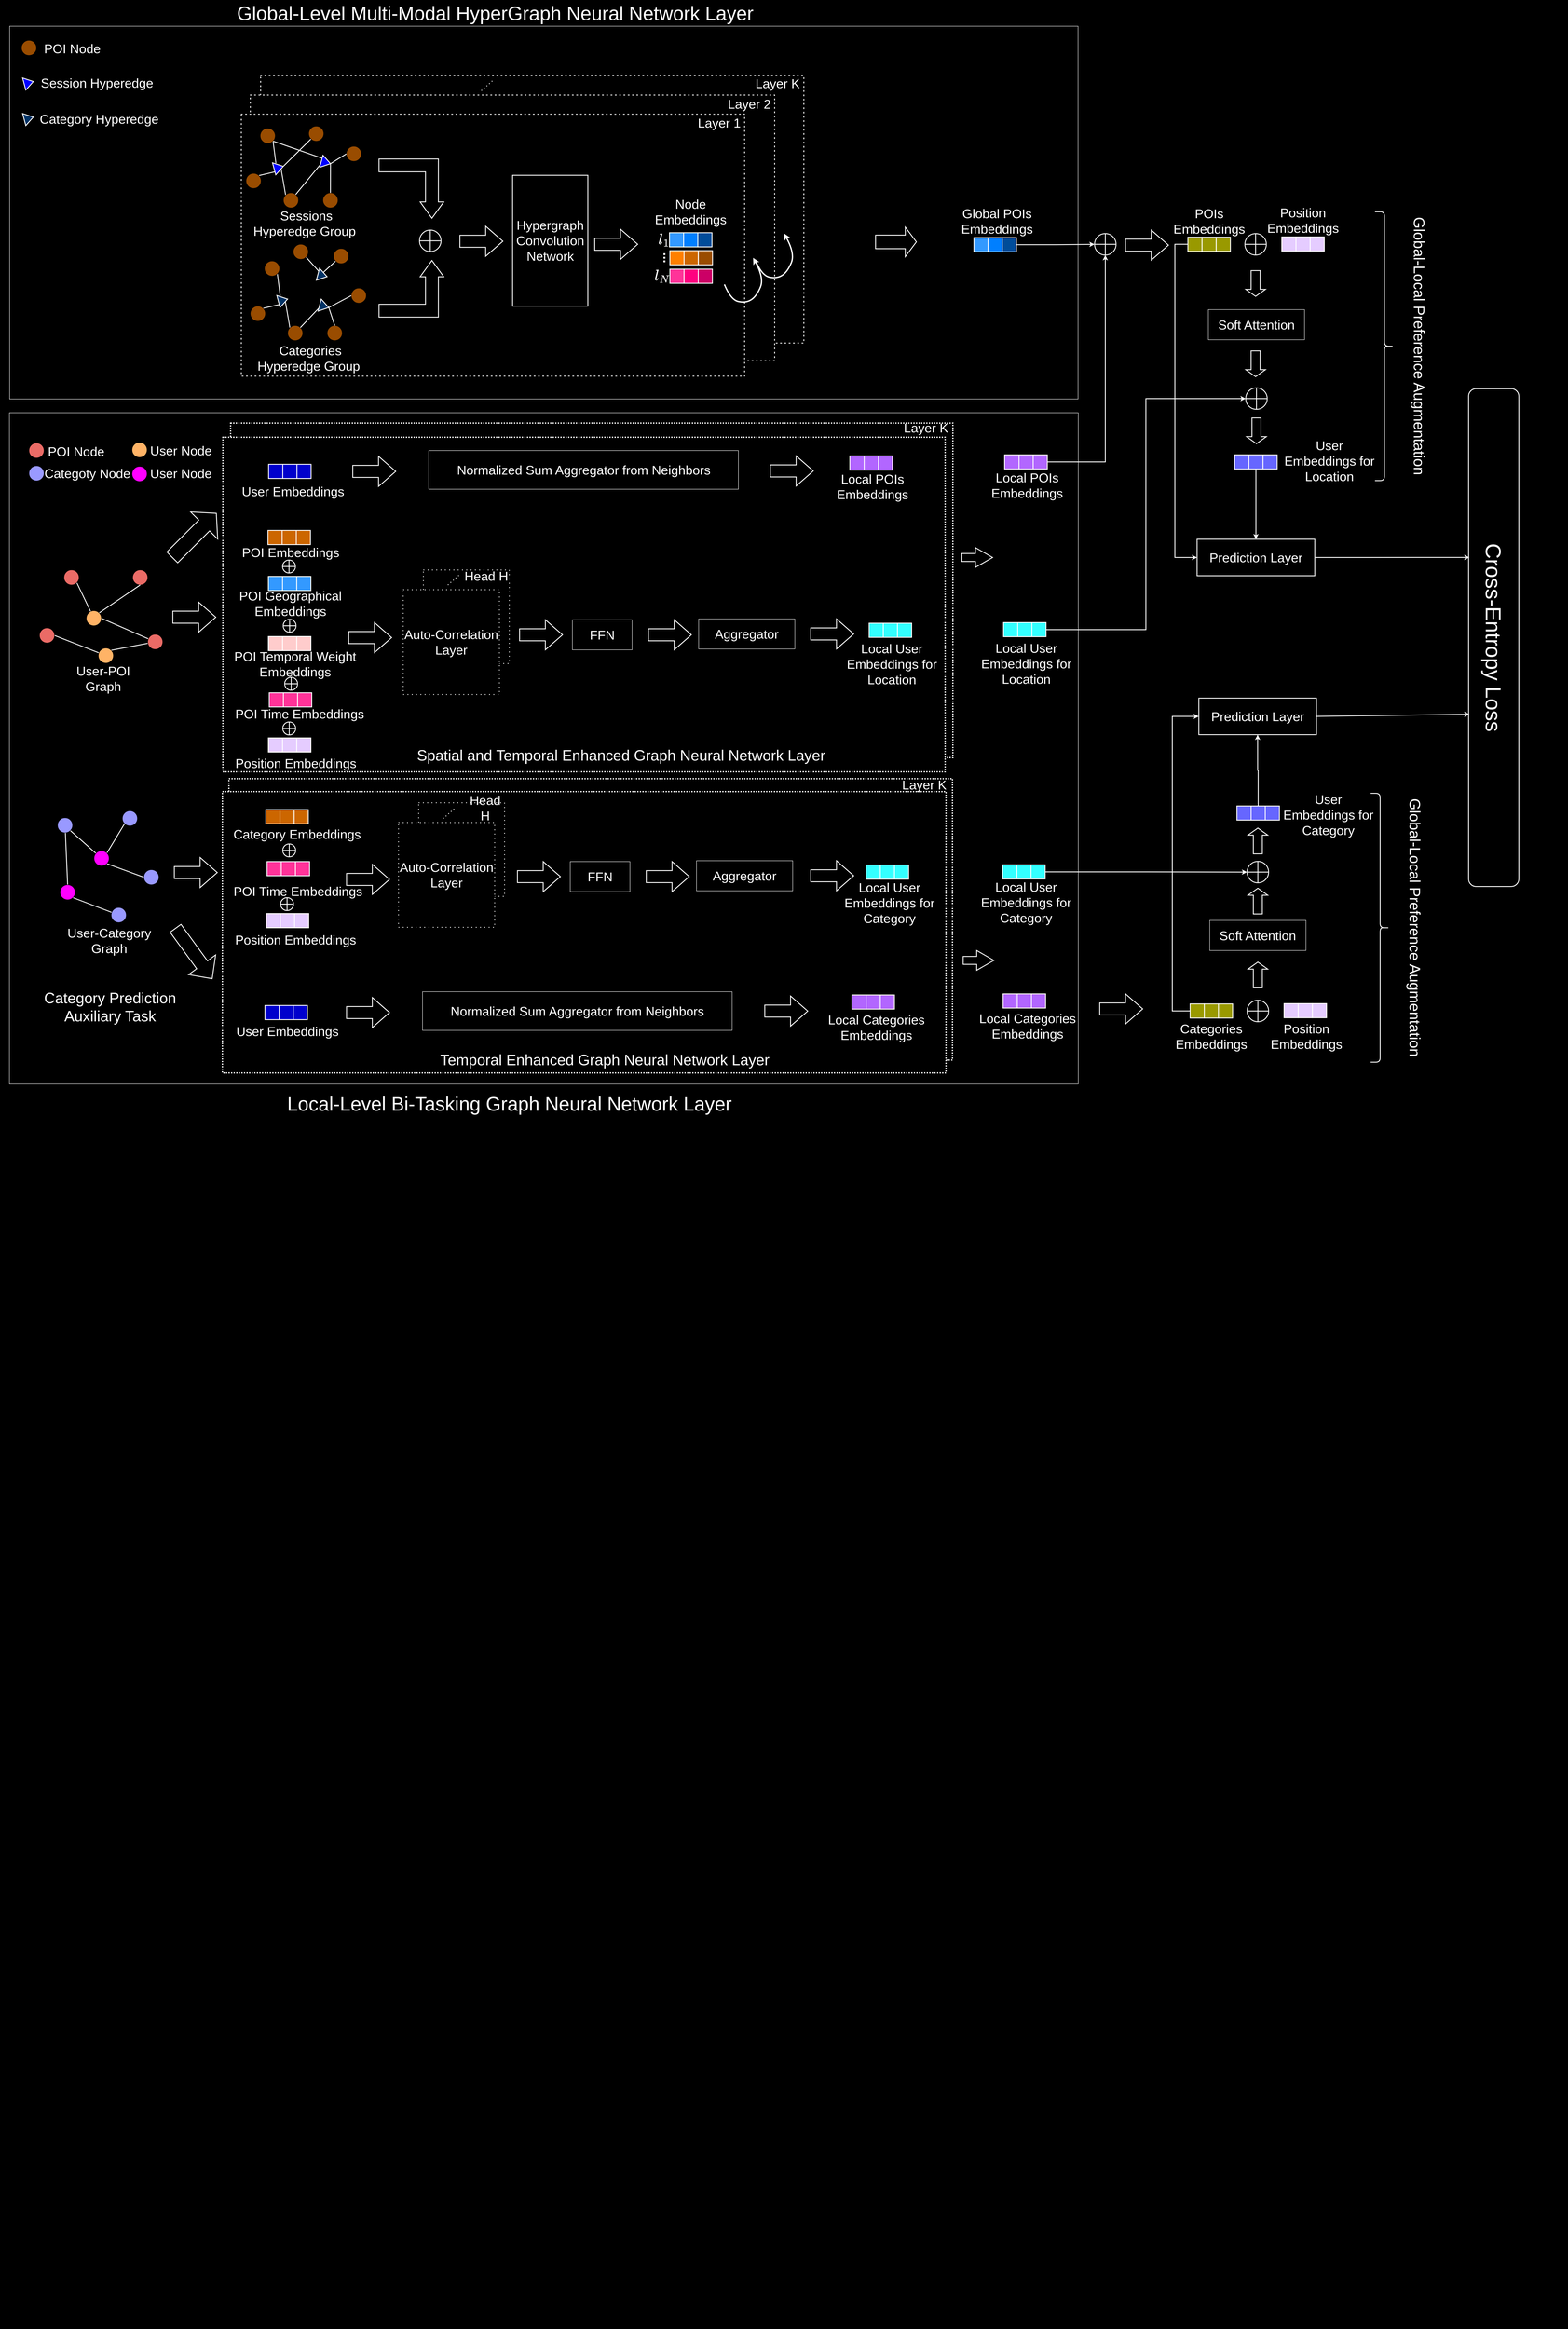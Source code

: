 <mxfile version="22.1.0" type="github" pages="2">
  <diagram name="第 1 页" id="PNhr8kcbTlroX-baOO0i">
    <mxGraphModel dx="4148" dy="2196" grid="0" gridSize="10" guides="1" tooltips="1" connect="1" arrows="1" fold="1" page="1" pageScale="1" pageWidth="3650" pageHeight="2650" background="#000000" math="1" shadow="0">
      <root>
        <mxCell id="0" />
        <mxCell id="1" parent="0" />
        <mxCell id="JnFQR-dMiFV1Tu1PzdE1-248" value="" style="rounded=0;whiteSpace=wrap;html=1;fillStyle=auto;fillColor=#000000;fontSize=30;" parent="1" vertex="1">
          <mxGeometry x="9" y="2803" width="3649" height="2644" as="geometry" />
        </mxCell>
        <mxCell id="W3dQssfoFB5kCdI35nBZ-3" value="" style="rounded=0;whiteSpace=wrap;html=1;fillColor=none;strokeColor=#FFFFFF;dashed=1;dashPattern=1 1;strokeWidth=3;fontSize=30;" vertex="1" parent="1">
          <mxGeometry x="541" y="1839" width="1685" height="655" as="geometry" />
        </mxCell>
        <mxCell id="W3dQssfoFB5kCdI35nBZ-1" value="" style="rounded=0;whiteSpace=wrap;html=1;fillColor=none;strokeColor=#FFFFFF;dashed=1;dashPattern=1 1;strokeWidth=3;fontSize=30;" vertex="1" parent="1">
          <mxGeometry x="545" y="1011" width="1682" height="779" as="geometry" />
        </mxCell>
        <mxCell id="JnFQR-dMiFV1Tu1PzdE1-230" value="" style="rounded=0;whiteSpace=wrap;html=1;fillColor=none;strokeColor=#FFFFFF;fontSize=30;" parent="1" vertex="1">
          <mxGeometry x="30" y="987" width="2489" height="1563" as="geometry" />
        </mxCell>
        <mxCell id="JnFQR-dMiFV1Tu1PzdE1-232" value="" style="rounded=0;whiteSpace=wrap;html=1;fillColor=#000000;strokeColor=#FFFFFF;dashed=1;dashPattern=1 1;strokeWidth=3;fontSize=30;" parent="1" vertex="1">
          <mxGeometry x="526" y="1869" width="1685" height="655" as="geometry" />
        </mxCell>
        <mxCell id="JnFQR-dMiFV1Tu1PzdE1-231" value="" style="rounded=0;whiteSpace=wrap;html=1;fillColor=#000000;strokeColor=#FFFFFF;dashed=1;dashPattern=1 1;strokeWidth=3;fontSize=30;" parent="1" vertex="1">
          <mxGeometry x="527" y="1044" width="1682" height="779" as="geometry" />
        </mxCell>
        <mxCell id="JnFQR-dMiFV1Tu1PzdE1-228" value="" style="rounded=0;whiteSpace=wrap;html=1;fillColor=none;strokeColor=#FFFFFF;fontSize=30;" parent="1" vertex="1">
          <mxGeometry x="30.5" y="87" width="2488" height="868" as="geometry" />
        </mxCell>
        <mxCell id="MEwA-Q_oqiYRqp0OGWWu-136" value="" style="rounded=0;whiteSpace=wrap;html=1;fillColor=#000000;strokeColor=#FFFFFF;strokeWidth=2;shape=table;startSize=0;container=1;collapsible=0;childLayout=tableLayout;fontSize=30;dashed=1;dashPattern=1 4;" parent="1" vertex="1">
          <mxGeometry x="615" y="202" width="1265" height="622.75" as="geometry" />
        </mxCell>
        <mxCell id="MEwA-Q_oqiYRqp0OGWWu-134" value="" style="rounded=0;whiteSpace=wrap;html=1;fillColor=#000000;strokeColor=#FFFFFF;strokeWidth=2;shape=table;startSize=0;container=1;collapsible=0;childLayout=tableLayout;fontSize=30;dashed=1;dashPattern=1 4;" parent="1" vertex="1">
          <mxGeometry x="591" y="247.25" width="1221" height="618.5" as="geometry" />
        </mxCell>
        <mxCell id="PrBTOdZ4H55qHyfsa1yD-304" value="" style="rounded=0;whiteSpace=wrap;html=1;fillColor=#000000;strokeColor=#FFFFFF;strokeWidth=2;shape=table;startSize=0;container=1;collapsible=0;childLayout=tableLayout;fontSize=30;dashed=1;dashPattern=1 4;" parent="1" vertex="1">
          <mxGeometry x="570" y="291.75" width="1172" height="610" as="geometry" />
        </mxCell>
        <mxCell id="JnFQR-dMiFV1Tu1PzdE1-221" style="rounded=0;orthogonalLoop=1;jettySize=auto;html=1;exitX=0.5;exitY=0;exitDx=0;exitDy=0;strokeColor=#FFFFFF;strokeWidth=2;entryX=0.983;entryY=0.661;entryDx=0;entryDy=0;entryPerimeter=0;fontSize=30;" parent="1" source="PrBTOdZ4H55qHyfsa1yD-198" target="PrBTOdZ4H55qHyfsa1yD-328" edge="1">
          <mxGeometry relative="1" as="geometry">
            <mxPoint x="3662" y="1324" as="targetPoint" />
            <Array as="points" />
          </mxGeometry>
        </mxCell>
        <mxCell id="PrBTOdZ4H55qHyfsa1yD-198" value="&lt;font style=&quot;font-size: 30px;&quot;&gt;Prediction Layer&lt;/font&gt;" style="rounded=0;whiteSpace=wrap;html=1;labelBackgroundColor=none;fontColor=#FFFFFF;fillColor=none;strokeColor=#FFFFFF;strokeWidth=2;horizontal=0;rotation=90;verticalAlign=middle;align=center;fontSize=30;fontStyle=0" parent="1" vertex="1">
          <mxGeometry x="2890.25" y="1187" width="85" height="274" as="geometry" />
        </mxCell>
        <mxCell id="PrBTOdZ4H55qHyfsa1yD-203" value="Global-Level Multi-Modal HyperGraph Neural Network Layer&amp;nbsp;" style="text;html=1;strokeColor=none;fillColor=none;align=center;verticalAlign=middle;whiteSpace=wrap;rounded=0;fontColor=#FFFFFF;fontSize=45;" parent="1" vertex="1">
          <mxGeometry x="526" y="26" width="1283" height="61" as="geometry" />
        </mxCell>
        <mxCell id="MEwA-Q_oqiYRqp0OGWWu-93" style="rounded=0;orthogonalLoop=1;jettySize=auto;html=1;exitX=1;exitY=1;exitDx=0;exitDy=0;entryX=0.336;entryY=0.098;entryDx=0;entryDy=0;strokeWidth=2;strokeColor=#FFFFFF;endArrow=none;endFill=0;entryPerimeter=0;fontSize=30;" parent="1" source="PrBTOdZ4H55qHyfsa1yD-226" target="MEwA-Q_oqiYRqp0OGWWu-84" edge="1">
          <mxGeometry relative="1" as="geometry" />
        </mxCell>
        <mxCell id="PrBTOdZ4H55qHyfsa1yD-226" value="" style="ellipse;whiteSpace=wrap;html=1;aspect=fixed;fillColor=#994C00;fontSize=30;" parent="1" vertex="1">
          <mxGeometry x="614" y="324.75" width="35" height="35" as="geometry" />
        </mxCell>
        <mxCell id="PrBTOdZ4H55qHyfsa1yD-287" value="&lt;font style=&quot;font-size: 30px;&quot; color=&quot;#ffffff&quot;&gt;Hypergraph Convolution Network&lt;/font&gt;" style="rounded=0;whiteSpace=wrap;html=1;fillColor=none;strokeColor=#FFFFFF;strokeWidth=2;fontSize=30;" parent="1" vertex="1">
          <mxGeometry x="1201.75" y="434.19" width="175.25" height="304.56" as="geometry" />
        </mxCell>
        <mxCell id="PrBTOdZ4H55qHyfsa1yD-291" value="" style="rounded=0;whiteSpace=wrap;html=1;fillColor=#3399FF;strokeColor=#FFFFFF;strokeWidth=2;fontSize=30;" parent="1" vertex="1">
          <mxGeometry x="1567" y="567.88" width="33" height="33" as="geometry" />
        </mxCell>
        <mxCell id="PrBTOdZ4H55qHyfsa1yD-292" value="" style="rounded=0;whiteSpace=wrap;html=1;fillColor=#007FFF;strokeColor=#FFFFFF;strokeWidth=2;fontSize=30;" parent="1" vertex="1">
          <mxGeometry x="1600" y="567.88" width="33" height="33" as="geometry" />
        </mxCell>
        <mxCell id="PrBTOdZ4H55qHyfsa1yD-293" value="" style="rounded=0;whiteSpace=wrap;html=1;fillColor=#004C99;strokeColor=#FFFFFF;strokeWidth=2;fontSize=30;" parent="1" vertex="1">
          <mxGeometry x="1633" y="567.88" width="33" height="33" as="geometry" />
        </mxCell>
        <mxCell id="PrBTOdZ4H55qHyfsa1yD-294" value="" style="rounded=0;whiteSpace=wrap;html=1;fillColor=#FF8000;strokeColor=#FFFFFF;strokeWidth=2;fontSize=30;" parent="1" vertex="1">
          <mxGeometry x="1568" y="609.63" width="33" height="33" as="geometry" />
        </mxCell>
        <mxCell id="PrBTOdZ4H55qHyfsa1yD-295" value="" style="rounded=0;whiteSpace=wrap;html=1;fillColor=#CC6600;strokeColor=#FFFFFF;strokeWidth=2;fontSize=30;" parent="1" vertex="1">
          <mxGeometry x="1601" y="609.63" width="33" height="33" as="geometry" />
        </mxCell>
        <mxCell id="PrBTOdZ4H55qHyfsa1yD-296" value="" style="rounded=0;whiteSpace=wrap;html=1;fillColor=#994C00;strokeColor=#FFFFFF;strokeWidth=2;fontSize=30;" parent="1" vertex="1">
          <mxGeometry x="1634.25" y="609.63" width="33" height="33" as="geometry" />
        </mxCell>
        <mxCell id="PrBTOdZ4H55qHyfsa1yD-297" value="" style="rounded=0;whiteSpace=wrap;html=1;fillColor=#FF3399;strokeColor=#FFFFFF;strokeWidth=2;fontSize=30;" parent="1" vertex="1">
          <mxGeometry x="1568" y="652.63" width="33" height="33" as="geometry" />
        </mxCell>
        <mxCell id="PrBTOdZ4H55qHyfsa1yD-298" value="" style="rounded=0;whiteSpace=wrap;html=1;fillColor=#FF0080;strokeColor=#FFFFFF;strokeWidth=2;fontSize=30;" parent="1" vertex="1">
          <mxGeometry x="1601" y="652.63" width="33" height="33" as="geometry" />
        </mxCell>
        <mxCell id="PrBTOdZ4H55qHyfsa1yD-299" value="" style="rounded=0;whiteSpace=wrap;html=1;fillColor=#CC0066;strokeColor=#FFFFFF;strokeWidth=2;fontSize=30;" parent="1" vertex="1">
          <mxGeometry x="1634" y="652.63" width="33" height="33" as="geometry" />
        </mxCell>
        <mxCell id="PrBTOdZ4H55qHyfsa1yD-303" value="" style="shape=singleArrow;whiteSpace=wrap;html=1;arrowWidth=0.456;arrowSize=0.272;fillColor=none;strokeColor=#FFFFFF;strokeWidth=2;fontSize=30;" parent="1" vertex="1">
          <mxGeometry x="2047" y="554.75" width="95" height="69" as="geometry" />
        </mxCell>
        <mxCell id="PrBTOdZ4H55qHyfsa1yD-305" value="" style="rounded=0;whiteSpace=wrap;html=1;fillColor=#3399FF;strokeColor=#FFFFFF;strokeWidth=2;fontSize=30;" parent="1" vertex="1">
          <mxGeometry x="2276" y="579.25" width="33" height="33" as="geometry" />
        </mxCell>
        <mxCell id="PrBTOdZ4H55qHyfsa1yD-306" value="" style="rounded=0;whiteSpace=wrap;html=1;fillColor=#007FFF;strokeColor=#FFFFFF;strokeWidth=2;fontSize=30;" parent="1" vertex="1">
          <mxGeometry x="2309" y="579.25" width="33" height="33" as="geometry" />
        </mxCell>
        <mxCell id="W3dQssfoFB5kCdI35nBZ-27" style="edgeStyle=orthogonalEdgeStyle;rounded=0;orthogonalLoop=1;jettySize=auto;html=1;exitX=1;exitY=0.5;exitDx=0;exitDy=0;entryX=0;entryY=0.5;entryDx=0;entryDy=0;strokeColor=#FFFFFF;strokeWidth=2;" edge="1" parent="1" source="PrBTOdZ4H55qHyfsa1yD-307" target="JnFQR-dMiFV1Tu1PzdE1-169">
          <mxGeometry relative="1" as="geometry" />
        </mxCell>
        <mxCell id="PrBTOdZ4H55qHyfsa1yD-307" value="" style="rounded=0;whiteSpace=wrap;html=1;fillColor=#004C99;strokeColor=#FFFFFF;strokeWidth=2;fontSize=30;" parent="1" vertex="1">
          <mxGeometry x="2342" y="579.25" width="33" height="33" as="geometry" />
        </mxCell>
        <mxCell id="PrBTOdZ4H55qHyfsa1yD-308" value="Layer 1" style="text;html=1;strokeColor=none;fillColor=none;align=center;verticalAlign=middle;whiteSpace=wrap;rounded=0;fontColor=#FFFFFF;fontSize=30;" parent="1" vertex="1">
          <mxGeometry x="1629" y="295.75" width="108" height="33.25" as="geometry" />
        </mxCell>
        <mxCell id="PrBTOdZ4H55qHyfsa1yD-309" value="Layer 2" style="text;html=1;strokeColor=none;fillColor=none;align=center;verticalAlign=middle;whiteSpace=wrap;rounded=0;fontColor=#FFFFFF;fontSize=30;" parent="1" vertex="1">
          <mxGeometry x="1699" y="251.75" width="108" height="33.25" as="geometry" />
        </mxCell>
        <mxCell id="PrBTOdZ4H55qHyfsa1yD-310" value="Layer K" style="text;html=1;strokeColor=none;fillColor=none;align=center;verticalAlign=middle;whiteSpace=wrap;rounded=0;fontColor=#FFFFFF;fontSize=30;" parent="1" vertex="1">
          <mxGeometry x="1762" y="202.75" width="113.5" height="34.25" as="geometry" />
        </mxCell>
        <mxCell id="PrBTOdZ4H55qHyfsa1yD-322" value="Local-Level&amp;nbsp;Bi-Tasking Graph Neural Network Layer" style="text;html=1;strokeColor=none;fillColor=none;align=center;verticalAlign=middle;whiteSpace=wrap;rounded=0;fontColor=#FFFFFF;fontSize=45;" parent="1" vertex="1">
          <mxGeometry x="645" y="2564" width="1099" height="64" as="geometry" />
        </mxCell>
        <mxCell id="PrBTOdZ4H55qHyfsa1yD-323" value="Node Embeddings" style="text;html=1;strokeColor=none;fillColor=none;align=center;verticalAlign=middle;whiteSpace=wrap;rounded=0;fontColor=#FFFFFF;fontSize=30;" parent="1" vertex="1">
          <mxGeometry x="1528" y="476.12" width="177" height="85.63" as="geometry" />
        </mxCell>
        <mxCell id="PrBTOdZ4H55qHyfsa1yD-324" value="$$l_1$$" style="text;html=1;strokeColor=none;fillColor=none;align=center;verticalAlign=middle;whiteSpace=wrap;rounded=0;fontColor=#FFFFFF;fontSize=30;" parent="1" vertex="1">
          <mxGeometry x="1532" y="565.88" width="45" height="37" as="geometry" />
        </mxCell>
        <mxCell id="PrBTOdZ4H55qHyfsa1yD-325" value="..." style="text;html=1;strokeColor=none;fillColor=none;align=center;verticalAlign=middle;whiteSpace=wrap;rounded=0;fontColor=#FFFFFF;fontSize=30;fontStyle=1;horizontal=0;" parent="1" vertex="1">
          <mxGeometry x="1524" y="607.63" width="45" height="37" as="geometry" />
        </mxCell>
        <mxCell id="PrBTOdZ4H55qHyfsa1yD-326" value="$$l_N$$" style="text;html=1;strokeColor=none;fillColor=none;align=center;verticalAlign=middle;whiteSpace=wrap;rounded=0;fontColor=#FFFFFF;fontSize=30;" parent="1" vertex="1">
          <mxGeometry x="1528.25" y="649.88" width="45" height="37" as="geometry" />
        </mxCell>
        <mxCell id="PrBTOdZ4H55qHyfsa1yD-327" value="Global POIs Embeddings" style="text;html=1;strokeColor=none;fillColor=none;align=center;verticalAlign=middle;whiteSpace=wrap;rounded=0;fontColor=#FFFFFF;fontSize=30;" parent="1" vertex="1">
          <mxGeometry x="2256" y="514.88" width="147.5" height="53" as="geometry" />
        </mxCell>
        <mxCell id="PrBTOdZ4H55qHyfsa1yD-328" value="&lt;font style=&quot;font-size: 50px;&quot; color=&quot;#ffffff&quot;&gt;Cross-Entropy Loss&lt;/font&gt;" style="rounded=1;whiteSpace=wrap;html=1;fillColor=none;strokeColor=#FFFFFF;strokeWidth=2;horizontal=0;rotation=-180;fontSize=50;" parent="1" vertex="1">
          <mxGeometry x="3428" y="931" width="117" height="1159" as="geometry" />
        </mxCell>
        <mxCell id="MEwA-Q_oqiYRqp0OGWWu-94" style="rounded=0;orthogonalLoop=1;jettySize=auto;html=1;exitX=1;exitY=0.5;exitDx=0;exitDy=0;entryX=0;entryY=1;entryDx=0;entryDy=0;strokeColor=#FFFFFF;strokeWidth=2;endArrow=none;endFill=0;fontSize=30;" parent="1" source="MEwA-Q_oqiYRqp0OGWWu-84" target="MEwA-Q_oqiYRqp0OGWWu-88" edge="1">
          <mxGeometry relative="1" as="geometry" />
        </mxCell>
        <mxCell id="MEwA-Q_oqiYRqp0OGWWu-95" style="rounded=0;orthogonalLoop=1;jettySize=auto;html=1;exitX=0;exitY=0.75;exitDx=0;exitDy=0;entryX=1;entryY=0;entryDx=0;entryDy=0;strokeColor=#FFFFFF;strokeWidth=2;endArrow=none;endFill=0;fontSize=30;" parent="1" source="MEwA-Q_oqiYRqp0OGWWu-84" target="MEwA-Q_oqiYRqp0OGWWu-87" edge="1">
          <mxGeometry relative="1" as="geometry" />
        </mxCell>
        <mxCell id="MEwA-Q_oqiYRqp0OGWWu-96" style="rounded=0;orthogonalLoop=1;jettySize=auto;html=1;exitX=1;exitY=0.5;exitDx=0;exitDy=0;entryX=0;entryY=1;entryDx=0;entryDy=0;strokeColor=#FFFFFF;endArrow=none;endFill=0;strokeWidth=2;fontSize=30;" parent="1" target="MEwA-Q_oqiYRqp0OGWWu-86" edge="1">
          <mxGeometry relative="1" as="geometry">
            <mxPoint x="662.495" y="418.753" as="sourcePoint" />
            <mxPoint x="667.996" y="485.476" as="targetPoint" />
          </mxGeometry>
        </mxCell>
        <mxCell id="MEwA-Q_oqiYRqp0OGWWu-84" value="" style="triangle;whiteSpace=wrap;html=1;fillColor=#0000FF;strokeColor=#FFFFFF;strokeWidth=2;rotation=-15;fontSize=30;" parent="1" vertex="1">
          <mxGeometry x="646" y="401.75" width="22" height="29" as="geometry" />
        </mxCell>
        <mxCell id="MEwA-Q_oqiYRqp0OGWWu-86" value="" style="ellipse;whiteSpace=wrap;html=1;aspect=fixed;fillColor=#994C00;direction=south;fontSize=30;" parent="1" vertex="1">
          <mxGeometry x="668" y="475" width="35" height="35" as="geometry" />
        </mxCell>
        <mxCell id="MEwA-Q_oqiYRqp0OGWWu-87" value="" style="ellipse;whiteSpace=wrap;html=1;aspect=fixed;fillColor=#994C00;fontSize=30;" parent="1" vertex="1">
          <mxGeometry x="581" y="429.75" width="35" height="35" as="geometry" />
        </mxCell>
        <mxCell id="MEwA-Q_oqiYRqp0OGWWu-88" value="" style="ellipse;whiteSpace=wrap;html=1;aspect=fixed;fillColor=#994C00;fontSize=30;" parent="1" vertex="1">
          <mxGeometry x="727" y="319.75" width="35" height="35" as="geometry" />
        </mxCell>
        <mxCell id="MEwA-Q_oqiYRqp0OGWWu-89" value="" style="ellipse;whiteSpace=wrap;html=1;aspect=fixed;fillColor=#994C00;fontSize=30;" parent="1" vertex="1">
          <mxGeometry x="814.5" y="366.75" width="35" height="35" as="geometry" />
        </mxCell>
        <mxCell id="MEwA-Q_oqiYRqp0OGWWu-90" value="" style="ellipse;whiteSpace=wrap;html=1;aspect=fixed;fillColor=#994C00;fontSize=30;" parent="1" vertex="1">
          <mxGeometry x="760" y="475" width="35" height="35" as="geometry" />
        </mxCell>
        <mxCell id="MEwA-Q_oqiYRqp0OGWWu-97" style="rounded=0;orthogonalLoop=1;jettySize=auto;html=1;exitX=0;exitY=0.75;exitDx=0;exitDy=0;strokeColor=#FFFFFF;strokeWidth=2;endArrow=none;endFill=0;fontSize=30;" parent="1" source="MEwA-Q_oqiYRqp0OGWWu-92" target="MEwA-Q_oqiYRqp0OGWWu-86" edge="1">
          <mxGeometry relative="1" as="geometry" />
        </mxCell>
        <mxCell id="MEwA-Q_oqiYRqp0OGWWu-98" style="rounded=0;orthogonalLoop=1;jettySize=auto;html=1;exitX=1;exitY=0.5;exitDx=0;exitDy=0;entryX=0.5;entryY=0;entryDx=0;entryDy=0;strokeWidth=2;strokeColor=#FFFFFF;endArrow=none;endFill=0;fontSize=30;" parent="1" source="MEwA-Q_oqiYRqp0OGWWu-92" target="MEwA-Q_oqiYRqp0OGWWu-90" edge="1">
          <mxGeometry relative="1" as="geometry" />
        </mxCell>
        <mxCell id="MEwA-Q_oqiYRqp0OGWWu-99" style="rounded=0;orthogonalLoop=1;jettySize=auto;html=1;exitX=1;exitY=0.5;exitDx=0;exitDy=0;entryX=0;entryY=0.5;entryDx=0;entryDy=0;endArrow=none;endFill=0;strokeWidth=2;strokeColor=#FFFFFF;fontSize=30;" parent="1" source="MEwA-Q_oqiYRqp0OGWWu-92" target="MEwA-Q_oqiYRqp0OGWWu-89" edge="1">
          <mxGeometry relative="1" as="geometry" />
        </mxCell>
        <mxCell id="MEwA-Q_oqiYRqp0OGWWu-100" style="rounded=0;orthogonalLoop=1;jettySize=auto;html=1;exitX=0;exitY=0.25;exitDx=0;exitDy=0;entryX=1;entryY=1;entryDx=0;entryDy=0;strokeWidth=2;strokeColor=#FFFFFF;endArrow=none;endFill=0;fontSize=30;" parent="1" source="MEwA-Q_oqiYRqp0OGWWu-92" target="PrBTOdZ4H55qHyfsa1yD-226" edge="1">
          <mxGeometry relative="1" as="geometry" />
        </mxCell>
        <mxCell id="MEwA-Q_oqiYRqp0OGWWu-92" value="" style="triangle;whiteSpace=wrap;html=1;fillColor=#0000FF;strokeColor=#FFFFFF;strokeWidth=2;rotation=15;fontSize=30;" parent="1" vertex="1">
          <mxGeometry x="756" y="389.75" width="22" height="29" as="geometry" />
        </mxCell>
        <mxCell id="MEwA-Q_oqiYRqp0OGWWu-102" style="rounded=0;orthogonalLoop=1;jettySize=auto;html=1;exitX=1;exitY=1;exitDx=0;exitDy=0;entryX=0.336;entryY=0.098;entryDx=0;entryDy=0;strokeWidth=2;strokeColor=#FFFFFF;endArrow=none;endFill=0;entryPerimeter=0;fontSize=30;" parent="1" source="MEwA-Q_oqiYRqp0OGWWu-103" target="MEwA-Q_oqiYRqp0OGWWu-107" edge="1">
          <mxGeometry relative="1" as="geometry" />
        </mxCell>
        <mxCell id="MEwA-Q_oqiYRqp0OGWWu-103" value="" style="ellipse;whiteSpace=wrap;html=1;aspect=fixed;fillColor=#994C00;fontSize=30;" parent="1" vertex="1">
          <mxGeometry x="624" y="633.75" width="35" height="35" as="geometry" />
        </mxCell>
        <mxCell id="MEwA-Q_oqiYRqp0OGWWu-105" style="rounded=0;orthogonalLoop=1;jettySize=auto;html=1;exitX=0;exitY=0.75;exitDx=0;exitDy=0;entryX=1;entryY=0;entryDx=0;entryDy=0;strokeColor=#FFFFFF;strokeWidth=2;endArrow=none;endFill=0;fontSize=30;" parent="1" source="MEwA-Q_oqiYRqp0OGWWu-107" target="MEwA-Q_oqiYRqp0OGWWu-109" edge="1">
          <mxGeometry relative="1" as="geometry" />
        </mxCell>
        <mxCell id="MEwA-Q_oqiYRqp0OGWWu-106" style="rounded=0;orthogonalLoop=1;jettySize=auto;html=1;exitX=1;exitY=0.5;exitDx=0;exitDy=0;entryX=0;entryY=1;entryDx=0;entryDy=0;strokeColor=#FFFFFF;endArrow=none;endFill=0;strokeWidth=2;fontSize=30;" parent="1" target="MEwA-Q_oqiYRqp0OGWWu-108" edge="1">
          <mxGeometry relative="1" as="geometry">
            <mxPoint x="672.495" y="727.753" as="sourcePoint" />
            <mxPoint x="677.996" y="794.476" as="targetPoint" />
          </mxGeometry>
        </mxCell>
        <mxCell id="MEwA-Q_oqiYRqp0OGWWu-107" value="" style="triangle;whiteSpace=wrap;html=1;fillColor=#003366;strokeColor=#FFFFFF;strokeWidth=2;rotation=-15;fontSize=30;" parent="1" vertex="1">
          <mxGeometry x="656" y="710.75" width="22" height="29" as="geometry" />
        </mxCell>
        <mxCell id="MEwA-Q_oqiYRqp0OGWWu-108" value="" style="ellipse;whiteSpace=wrap;html=1;aspect=fixed;fillColor=#994C00;direction=south;fontSize=30;" parent="1" vertex="1">
          <mxGeometry x="678" y="784" width="35" height="35" as="geometry" />
        </mxCell>
        <mxCell id="MEwA-Q_oqiYRqp0OGWWu-109" value="" style="ellipse;whiteSpace=wrap;html=1;aspect=fixed;fillColor=#994C00;fontSize=30;" parent="1" vertex="1">
          <mxGeometry x="591" y="738.75" width="35" height="35" as="geometry" />
        </mxCell>
        <mxCell id="MEwA-Q_oqiYRqp0OGWWu-123" style="rounded=0;orthogonalLoop=1;jettySize=auto;html=1;exitX=1;exitY=1;exitDx=0;exitDy=0;entryX=0;entryY=0.25;entryDx=0;entryDy=0;endArrow=none;endFill=0;strokeWidth=2;strokeColor=#FFFFFF;fontSize=30;" parent="1" source="MEwA-Q_oqiYRqp0OGWWu-110" target="MEwA-Q_oqiYRqp0OGWWu-118" edge="1">
          <mxGeometry relative="1" as="geometry" />
        </mxCell>
        <mxCell id="MEwA-Q_oqiYRqp0OGWWu-110" value="" style="ellipse;whiteSpace=wrap;html=1;aspect=fixed;fillColor=#994C00;fontSize=30;" parent="1" vertex="1">
          <mxGeometry x="691" y="594.75" width="35" height="35" as="geometry" />
        </mxCell>
        <mxCell id="MEwA-Q_oqiYRqp0OGWWu-111" value="" style="ellipse;whiteSpace=wrap;html=1;aspect=fixed;fillColor=#994C00;fontSize=30;" parent="1" vertex="1">
          <mxGeometry x="826" y="696.75" width="35" height="35" as="geometry" />
        </mxCell>
        <mxCell id="MEwA-Q_oqiYRqp0OGWWu-112" value="" style="ellipse;whiteSpace=wrap;html=1;aspect=fixed;fillColor=#994C00;fontSize=30;" parent="1" vertex="1">
          <mxGeometry x="770" y="784" width="35" height="35" as="geometry" />
        </mxCell>
        <mxCell id="MEwA-Q_oqiYRqp0OGWWu-113" style="rounded=0;orthogonalLoop=1;jettySize=auto;html=1;exitX=0;exitY=0.75;exitDx=0;exitDy=0;strokeColor=#FFFFFF;strokeWidth=2;endArrow=none;endFill=0;fontSize=30;" parent="1" source="MEwA-Q_oqiYRqp0OGWWu-117" target="MEwA-Q_oqiYRqp0OGWWu-108" edge="1">
          <mxGeometry relative="1" as="geometry" />
        </mxCell>
        <mxCell id="MEwA-Q_oqiYRqp0OGWWu-114" style="rounded=0;orthogonalLoop=1;jettySize=auto;html=1;exitX=1;exitY=0.5;exitDx=0;exitDy=0;entryX=0.5;entryY=0;entryDx=0;entryDy=0;strokeWidth=2;strokeColor=#FFFFFF;endArrow=none;endFill=0;fontSize=30;" parent="1" source="MEwA-Q_oqiYRqp0OGWWu-117" target="MEwA-Q_oqiYRqp0OGWWu-112" edge="1">
          <mxGeometry relative="1" as="geometry" />
        </mxCell>
        <mxCell id="MEwA-Q_oqiYRqp0OGWWu-115" style="rounded=0;orthogonalLoop=1;jettySize=auto;html=1;exitX=1;exitY=0.5;exitDx=0;exitDy=0;entryX=0;entryY=0.5;entryDx=0;entryDy=0;endArrow=none;endFill=0;strokeWidth=2;strokeColor=#FFFFFF;fontSize=30;" parent="1" source="MEwA-Q_oqiYRqp0OGWWu-117" target="MEwA-Q_oqiYRqp0OGWWu-111" edge="1">
          <mxGeometry relative="1" as="geometry" />
        </mxCell>
        <mxCell id="MEwA-Q_oqiYRqp0OGWWu-117" value="" style="triangle;whiteSpace=wrap;html=1;fillColor=#003366;strokeColor=#FFFFFF;strokeWidth=2;rotation=15;fontSize=30;" parent="1" vertex="1">
          <mxGeometry x="752" y="724.75" width="22" height="29" as="geometry" />
        </mxCell>
        <mxCell id="MEwA-Q_oqiYRqp0OGWWu-125" style="rounded=0;orthogonalLoop=1;jettySize=auto;html=1;exitX=0.5;exitY=0;exitDx=0;exitDy=0;endArrow=none;endFill=0;strokeWidth=2;strokeColor=#FFFFFF;fontSize=30;" parent="1" source="MEwA-Q_oqiYRqp0OGWWu-118" target="MEwA-Q_oqiYRqp0OGWWu-124" edge="1">
          <mxGeometry relative="1" as="geometry" />
        </mxCell>
        <mxCell id="MEwA-Q_oqiYRqp0OGWWu-118" value="" style="triangle;whiteSpace=wrap;html=1;fillColor=#003366;strokeColor=#FFFFFF;strokeWidth=2;rotation=15;fontSize=30;" parent="1" vertex="1">
          <mxGeometry x="748" y="652.75" width="22" height="29" as="geometry" />
        </mxCell>
        <mxCell id="MEwA-Q_oqiYRqp0OGWWu-124" value="" style="ellipse;whiteSpace=wrap;html=1;aspect=fixed;fillColor=#994C00;fontSize=30;" parent="1" vertex="1">
          <mxGeometry x="785" y="604.75" width="35" height="35" as="geometry" />
        </mxCell>
        <mxCell id="MEwA-Q_oqiYRqp0OGWWu-126" value="&lt;br style=&quot;font-size: 30px;&quot;&gt;Sessions Hyperedge Group&amp;nbsp;" style="text;html=1;strokeColor=none;fillColor=none;align=center;verticalAlign=middle;whiteSpace=wrap;rounded=0;fontColor=#FFFFFF;fontSize=30;" parent="1" vertex="1">
          <mxGeometry x="594" y="501.5" width="255" height="53.25" as="geometry" />
        </mxCell>
        <mxCell id="MEwA-Q_oqiYRqp0OGWWu-127" value="&lt;br style=&quot;font-size: 30px;&quot;&gt;Categories Hyperedge Group&amp;nbsp;" style="text;html=1;strokeColor=none;fillColor=none;align=center;verticalAlign=middle;whiteSpace=wrap;rounded=0;fontColor=#FFFFFF;fontSize=30;" parent="1" vertex="1">
          <mxGeometry x="599" y="818.5" width="264" height="47.25" as="geometry" />
        </mxCell>
        <mxCell id="MEwA-Q_oqiYRqp0OGWWu-130" value="" style="html=1;shadow=0;dashed=0;align=center;verticalAlign=middle;shape=mxgraph.arrows2.bendArrow;dy=15;dx=38;notch=0;arrowHead=55;rounded=0;rotation=90;fillColor=none;strokeColor=#FFFFFF;strokeWidth=2;fontSize=30;" parent="1" vertex="1">
          <mxGeometry x="897" y="389.75" width="138" height="150.75" as="geometry" />
        </mxCell>
        <mxCell id="MEwA-Q_oqiYRqp0OGWWu-131" value="" style="html=1;shadow=0;dashed=0;align=center;verticalAlign=middle;shape=mxgraph.arrows2.bendArrow;dy=15;dx=38;notch=0;arrowHead=55;rounded=0;rotation=90;fillColor=none;strokeColor=#FFFFFF;strokeWidth=2;direction=east;flipH=1;fontSize=30;" parent="1" vertex="1">
          <mxGeometry x="900" y="623" width="132" height="150.75" as="geometry" />
        </mxCell>
        <mxCell id="MEwA-Q_oqiYRqp0OGWWu-132" value="" style="shape=orEllipse;perimeter=ellipsePerimeter;whiteSpace=wrap;html=1;backgroundOutline=1;fillColor=none;strokeColor=#FFFFFF;strokeWidth=2;fontSize=30;" parent="1" vertex="1">
          <mxGeometry x="985" y="561.75" width="50" height="50" as="geometry" />
        </mxCell>
        <mxCell id="MEwA-Q_oqiYRqp0OGWWu-133" value="" style="html=1;shadow=0;dashed=0;align=center;verticalAlign=middle;shape=mxgraph.arrows2.arrow;dy=0.6;dx=40;notch=0;fillColor=none;strokeColor=#FFFFFF;strokeWidth=2;fontSize=30;" parent="1" vertex="1">
          <mxGeometry x="1079" y="552.75" width="100" height="70" as="geometry" />
        </mxCell>
        <mxCell id="MEwA-Q_oqiYRqp0OGWWu-138" value="" style="html=1;shadow=0;dashed=0;align=center;verticalAlign=middle;shape=mxgraph.arrows2.arrow;dy=0.6;dx=40;notch=0;fillColor=none;strokeColor=#FFFFFF;strokeWidth=2;fontSize=30;" parent="1" vertex="1">
          <mxGeometry x="1393" y="559.75" width="100" height="70" as="geometry" />
        </mxCell>
        <mxCell id="MEwA-Q_oqiYRqp0OGWWu-140" value="" style="curved=1;endArrow=classic;html=1;rounded=0;strokeWidth=3;strokeColor=#FFFFFF;fontSize=30;" parent="1" edge="1">
          <mxGeometry width="50" height="50" relative="1" as="geometry">
            <mxPoint x="1767" y="631.5" as="sourcePoint" />
            <mxPoint x="1833.75" y="569.5" as="targetPoint" />
            <Array as="points">
              <mxPoint x="1782" y="667.5" />
              <mxPoint x="1817" y="675" />
              <mxPoint x="1841.75" y="659.25" />
              <mxPoint x="1859.75" y="616.25" />
            </Array>
          </mxGeometry>
        </mxCell>
        <mxCell id="MEwA-Q_oqiYRqp0OGWWu-142" value="" style="curved=1;endArrow=classic;html=1;rounded=0;strokeWidth=3;strokeColor=#FFFFFF;fontSize=30;" parent="1" edge="1">
          <mxGeometry width="50" height="50" relative="1" as="geometry">
            <mxPoint x="1695" y="688.25" as="sourcePoint" />
            <mxPoint x="1761.75" y="626.25" as="targetPoint" />
            <Array as="points">
              <mxPoint x="1710" y="724.25" />
              <mxPoint x="1745" y="731.75" />
              <mxPoint x="1769.75" y="716" />
              <mxPoint x="1787.75" y="673" />
            </Array>
          </mxGeometry>
        </mxCell>
        <mxCell id="JnFQR-dMiFV1Tu1PzdE1-29" style="rounded=0;orthogonalLoop=1;jettySize=auto;html=1;exitX=1;exitY=1;exitDx=0;exitDy=0;strokeColor=#FFFFFF;endArrow=none;endFill=0;strokeWidth=2;fontSize=30;" parent="1" source="JnFQR-dMiFV1Tu1PzdE1-10" target="JnFQR-dMiFV1Tu1PzdE1-13" edge="1">
          <mxGeometry relative="1" as="geometry" />
        </mxCell>
        <mxCell id="JnFQR-dMiFV1Tu1PzdE1-10" value="" style="ellipse;whiteSpace=wrap;html=1;aspect=fixed;fillColor=#EA6B66;fontSize=30;" parent="1" vertex="1">
          <mxGeometry x="157" y="1353" width="35" height="35" as="geometry" />
        </mxCell>
        <mxCell id="JnFQR-dMiFV1Tu1PzdE1-11" value="" style="ellipse;whiteSpace=wrap;html=1;aspect=fixed;fillColor=#EA6B66;fontSize=30;" parent="1" vertex="1">
          <mxGeometry x="317" y="1353" width="35" height="35" as="geometry" />
        </mxCell>
        <mxCell id="JnFQR-dMiFV1Tu1PzdE1-32" style="rounded=0;orthogonalLoop=1;jettySize=auto;html=1;exitX=1;exitY=0.5;exitDx=0;exitDy=0;strokeColor=#FFFFFF;endArrow=none;endFill=0;strokeWidth=2;fontSize=30;" parent="1" source="JnFQR-dMiFV1Tu1PzdE1-12" target="JnFQR-dMiFV1Tu1PzdE1-27" edge="1">
          <mxGeometry relative="1" as="geometry" />
        </mxCell>
        <mxCell id="JnFQR-dMiFV1Tu1PzdE1-12" value="" style="ellipse;whiteSpace=wrap;html=1;aspect=fixed;fillColor=#EA6B66;fontSize=30;" parent="1" vertex="1">
          <mxGeometry x="100" y="1488" width="35" height="35" as="geometry" />
        </mxCell>
        <mxCell id="JnFQR-dMiFV1Tu1PzdE1-30" style="rounded=0;orthogonalLoop=1;jettySize=auto;html=1;exitX=1;exitY=0;exitDx=0;exitDy=0;entryX=0.5;entryY=1;entryDx=0;entryDy=0;strokeColor=#FFFFFF;endArrow=none;endFill=0;strokeWidth=2;fontSize=30;" parent="1" source="JnFQR-dMiFV1Tu1PzdE1-13" target="JnFQR-dMiFV1Tu1PzdE1-11" edge="1">
          <mxGeometry relative="1" as="geometry" />
        </mxCell>
        <mxCell id="JnFQR-dMiFV1Tu1PzdE1-33" style="rounded=0;orthogonalLoop=1;jettySize=auto;html=1;exitX=1;exitY=0.5;exitDx=0;exitDy=0;endArrow=none;endFill=0;strokeColor=#FFFFFF;strokeWidth=2;fontSize=30;" parent="1" source="JnFQR-dMiFV1Tu1PzdE1-13" target="JnFQR-dMiFV1Tu1PzdE1-28" edge="1">
          <mxGeometry relative="1" as="geometry" />
        </mxCell>
        <mxCell id="JnFQR-dMiFV1Tu1PzdE1-13" value="" style="ellipse;whiteSpace=wrap;html=1;aspect=fixed;fillColor=#FFB366;fontStyle=1;fontSize=30;" parent="1" vertex="1">
          <mxGeometry x="209" y="1448" width="35" height="35" as="geometry" />
        </mxCell>
        <mxCell id="JnFQR-dMiFV1Tu1PzdE1-15" value="" style="ellipse;whiteSpace=wrap;html=1;aspect=fixed;fillColor=#994C00;fontSize=30;" parent="1" vertex="1">
          <mxGeometry x="58" y="120" width="35" height="35" as="geometry" />
        </mxCell>
        <mxCell id="JnFQR-dMiFV1Tu1PzdE1-16" value="" style="triangle;whiteSpace=wrap;html=1;fillColor=#0000FF;strokeColor=#FFFFFF;strokeWidth=2;rotation=-15;fontSize=30;" parent="1" vertex="1">
          <mxGeometry x="64" y="204.25" width="22" height="29" as="geometry" />
        </mxCell>
        <mxCell id="JnFQR-dMiFV1Tu1PzdE1-18" value="" style="triangle;whiteSpace=wrap;html=1;fillColor=#003366;strokeColor=#FFFFFF;strokeWidth=2;rotation=-15;fontSize=30;" parent="1" vertex="1">
          <mxGeometry x="64" y="287" width="22" height="29" as="geometry" />
        </mxCell>
        <mxCell id="JnFQR-dMiFV1Tu1PzdE1-23" value="POI Node" style="text;html=1;strokeColor=none;fillColor=none;align=center;verticalAlign=middle;whiteSpace=wrap;rounded=0;fontColor=#FFFFFF;fontSize=30;" parent="1" vertex="1">
          <mxGeometry x="84" y="123" width="185" height="32" as="geometry" />
        </mxCell>
        <mxCell id="JnFQR-dMiFV1Tu1PzdE1-24" value="Session Hyperedge" style="text;html=1;strokeColor=none;fillColor=none;align=center;verticalAlign=middle;whiteSpace=wrap;rounded=0;fontColor=#FFFFFF;fontSize=30;" parent="1" vertex="1">
          <mxGeometry x="97" y="202.75" width="274" height="33.25" as="geometry" />
        </mxCell>
        <mxCell id="JnFQR-dMiFV1Tu1PzdE1-25" value="Category Hyperedge" style="text;html=1;strokeColor=none;fillColor=none;align=center;verticalAlign=middle;whiteSpace=wrap;rounded=0;fontColor=#FFFFFF;fontSize=30;" parent="1" vertex="1">
          <mxGeometry x="97" y="284" width="284" height="37" as="geometry" />
        </mxCell>
        <mxCell id="JnFQR-dMiFV1Tu1PzdE1-31" style="rounded=0;orthogonalLoop=1;jettySize=auto;html=1;exitX=1;exitY=0;exitDx=0;exitDy=0;endArrow=none;endFill=0;strokeColor=#FFFFFF;strokeWidth=2;fontSize=30;" parent="1" source="JnFQR-dMiFV1Tu1PzdE1-27" target="JnFQR-dMiFV1Tu1PzdE1-28" edge="1">
          <mxGeometry relative="1" as="geometry" />
        </mxCell>
        <mxCell id="JnFQR-dMiFV1Tu1PzdE1-27" value="" style="ellipse;whiteSpace=wrap;html=1;aspect=fixed;fillColor=#FFB366;fontSize=30;" parent="1" vertex="1">
          <mxGeometry x="237" y="1535" width="35" height="35" as="geometry" />
        </mxCell>
        <mxCell id="JnFQR-dMiFV1Tu1PzdE1-28" value="" style="ellipse;whiteSpace=wrap;html=1;aspect=fixed;fillColor=#EA6B66;fontSize=30;" parent="1" vertex="1">
          <mxGeometry x="352" y="1503" width="35" height="35" as="geometry" />
        </mxCell>
        <mxCell id="JnFQR-dMiFV1Tu1PzdE1-34" value="User-POI Graph" style="text;html=1;strokeColor=none;fillColor=none;align=center;verticalAlign=middle;whiteSpace=wrap;rounded=0;fontColor=#FFFFFF;fontSize=30;" parent="1" vertex="1">
          <mxGeometry x="155.5" y="1590" width="185" height="32" as="geometry" />
        </mxCell>
        <mxCell id="JnFQR-dMiFV1Tu1PzdE1-41" style="rounded=0;orthogonalLoop=1;jettySize=auto;html=1;exitX=1;exitY=1;exitDx=0;exitDy=0;endArrow=none;endFill=0;strokeColor=#FFFFFF;strokeWidth=2;fontSize=30;" parent="1" source="JnFQR-dMiFV1Tu1PzdE1-35" target="JnFQR-dMiFV1Tu1PzdE1-36" edge="1">
          <mxGeometry relative="1" as="geometry" />
        </mxCell>
        <mxCell id="JnFQR-dMiFV1Tu1PzdE1-35" value="" style="ellipse;whiteSpace=wrap;html=1;aspect=fixed;fillColor=#9999FF;fontSize=30;" parent="1" vertex="1">
          <mxGeometry x="142" y="1930" width="35" height="35" as="geometry" />
        </mxCell>
        <mxCell id="JnFQR-dMiFV1Tu1PzdE1-42" style="rounded=0;orthogonalLoop=1;jettySize=auto;html=1;exitX=1;exitY=0;exitDx=0;exitDy=0;entryX=0;entryY=1;entryDx=0;entryDy=0;endArrow=none;endFill=0;strokeColor=#FFFFFF;strokeWidth=2;fontSize=30;" parent="1" source="JnFQR-dMiFV1Tu1PzdE1-36" target="JnFQR-dMiFV1Tu1PzdE1-40" edge="1">
          <mxGeometry relative="1" as="geometry" />
        </mxCell>
        <mxCell id="JnFQR-dMiFV1Tu1PzdE1-43" style="rounded=0;orthogonalLoop=1;jettySize=auto;html=1;exitX=1;exitY=1;exitDx=0;exitDy=0;entryX=0;entryY=0.5;entryDx=0;entryDy=0;endArrow=none;endFill=0;strokeColor=#FFFFFF;strokeWidth=2;fontSize=30;" parent="1" source="JnFQR-dMiFV1Tu1PzdE1-36" target="JnFQR-dMiFV1Tu1PzdE1-39" edge="1">
          <mxGeometry relative="1" as="geometry" />
        </mxCell>
        <mxCell id="JnFQR-dMiFV1Tu1PzdE1-36" value="" style="ellipse;whiteSpace=wrap;html=1;aspect=fixed;fillColor=#FF00FF;fontSize=30;" parent="1" vertex="1">
          <mxGeometry x="227" y="2007" width="35" height="35" as="geometry" />
        </mxCell>
        <mxCell id="JnFQR-dMiFV1Tu1PzdE1-45" style="rounded=0;orthogonalLoop=1;jettySize=auto;html=1;exitX=1;exitY=1;exitDx=0;exitDy=0;endArrow=none;endFill=0;strokeColor=#FFFFFF;strokeWidth=2;fontSize=30;" parent="1" source="JnFQR-dMiFV1Tu1PzdE1-37" target="JnFQR-dMiFV1Tu1PzdE1-38" edge="1">
          <mxGeometry relative="1" as="geometry" />
        </mxCell>
        <mxCell id="JnFQR-dMiFV1Tu1PzdE1-46" style="rounded=0;orthogonalLoop=1;jettySize=auto;html=1;exitX=0.5;exitY=0;exitDx=0;exitDy=0;endArrow=none;endFill=0;strokeColor=#FFFFFF;strokeWidth=2;fontSize=30;" parent="1" source="JnFQR-dMiFV1Tu1PzdE1-37" target="JnFQR-dMiFV1Tu1PzdE1-35" edge="1">
          <mxGeometry relative="1" as="geometry" />
        </mxCell>
        <mxCell id="JnFQR-dMiFV1Tu1PzdE1-37" value="" style="ellipse;whiteSpace=wrap;html=1;aspect=fixed;fillColor=#FF00FF;fontSize=30;" parent="1" vertex="1">
          <mxGeometry x="148" y="2086" width="35" height="35" as="geometry" />
        </mxCell>
        <mxCell id="JnFQR-dMiFV1Tu1PzdE1-38" value="" style="ellipse;whiteSpace=wrap;html=1;aspect=fixed;fillColor=#9999FF;fontSize=30;" parent="1" vertex="1">
          <mxGeometry x="267" y="2139" width="35" height="35" as="geometry" />
        </mxCell>
        <mxCell id="JnFQR-dMiFV1Tu1PzdE1-39" value="" style="ellipse;whiteSpace=wrap;html=1;aspect=fixed;fillColor=#9999FF;fontSize=30;" parent="1" vertex="1">
          <mxGeometry x="343" y="2051" width="35" height="35" as="geometry" />
        </mxCell>
        <mxCell id="JnFQR-dMiFV1Tu1PzdE1-40" value="" style="ellipse;whiteSpace=wrap;html=1;aspect=fixed;fillColor=#9999FF;fontSize=30;" parent="1" vertex="1">
          <mxGeometry x="293" y="1914" width="35" height="35" as="geometry" />
        </mxCell>
        <mxCell id="JnFQR-dMiFV1Tu1PzdE1-47" value="User-Category Graph" style="text;html=1;strokeColor=none;fillColor=none;align=center;verticalAlign=middle;whiteSpace=wrap;rounded=0;fontColor=#FFFFFF;fontSize=30;" parent="1" vertex="1">
          <mxGeometry x="132" y="2198" width="261" height="36" as="geometry" />
        </mxCell>
        <mxCell id="JnFQR-dMiFV1Tu1PzdE1-48" value="" style="ellipse;whiteSpace=wrap;html=1;aspect=fixed;fillColor=#EA6B66;fontSize=30;" parent="1" vertex="1">
          <mxGeometry x="75.5" y="1057.5" width="35" height="35" as="geometry" />
        </mxCell>
        <mxCell id="JnFQR-dMiFV1Tu1PzdE1-50" value="" style="ellipse;whiteSpace=wrap;html=1;aspect=fixed;fillColor=#FFB366;fontStyle=1;fontSize=30;" parent="1" vertex="1">
          <mxGeometry x="315.5" y="1056" width="35" height="35" as="geometry" />
        </mxCell>
        <mxCell id="JnFQR-dMiFV1Tu1PzdE1-51" value="POI Node" style="text;html=1;strokeColor=none;fillColor=none;align=center;verticalAlign=middle;whiteSpace=wrap;rounded=0;fontColor=#FFFFFF;fontSize=30;" parent="1" vertex="1">
          <mxGeometry x="93" y="1060.5" width="185" height="32" as="geometry" />
        </mxCell>
        <mxCell id="JnFQR-dMiFV1Tu1PzdE1-52" value="User Node" style="text;html=1;strokeColor=none;fillColor=none;align=center;verticalAlign=middle;whiteSpace=wrap;rounded=0;fontColor=#FFFFFF;fontSize=30;" parent="1" vertex="1">
          <mxGeometry x="336.5" y="1059" width="185" height="32" as="geometry" />
        </mxCell>
        <mxCell id="JnFQR-dMiFV1Tu1PzdE1-53" value="" style="ellipse;whiteSpace=wrap;html=1;aspect=fixed;fillColor=#9999FF;fontSize=30;" parent="1" vertex="1">
          <mxGeometry x="75.5" y="1110.5" width="35" height="35" as="geometry" />
        </mxCell>
        <mxCell id="JnFQR-dMiFV1Tu1PzdE1-54" value="Categoty Node" style="text;html=1;strokeColor=none;fillColor=none;align=center;verticalAlign=middle;whiteSpace=wrap;rounded=0;fontColor=#FFFFFF;fontSize=30;" parent="1" vertex="1">
          <mxGeometry x="106.5" y="1111" width="209" height="33" as="geometry" />
        </mxCell>
        <mxCell id="JnFQR-dMiFV1Tu1PzdE1-55" value="" style="ellipse;whiteSpace=wrap;html=1;aspect=fixed;fillColor=#FF00FF;fontSize=30;" parent="1" vertex="1">
          <mxGeometry x="315.5" y="1112" width="35" height="35" as="geometry" />
        </mxCell>
        <mxCell id="JnFQR-dMiFV1Tu1PzdE1-56" value="User Node" style="text;html=1;strokeColor=none;fillColor=none;align=center;verticalAlign=middle;whiteSpace=wrap;rounded=0;fontColor=#FFFFFF;fontSize=30;" parent="1" vertex="1">
          <mxGeometry x="336.5" y="1112" width="185" height="32" as="geometry" />
        </mxCell>
        <mxCell id="JnFQR-dMiFV1Tu1PzdE1-57" value="" style="html=1;shadow=0;dashed=0;align=center;verticalAlign=middle;shape=mxgraph.arrows2.arrow;dy=0.6;dx=40;notch=0;fillColor=none;strokeColor=#FFFFFF;strokeWidth=2;fontSize=30;" parent="1" vertex="1">
          <mxGeometry x="410.5" y="1428" width="100" height="70" as="geometry" />
        </mxCell>
        <mxCell id="JnFQR-dMiFV1Tu1PzdE1-58" value="" style="html=1;shadow=0;dashed=0;align=center;verticalAlign=middle;shape=mxgraph.arrows2.arrow;dy=0.6;dx=40;notch=0;fillColor=none;strokeColor=#FFFFFF;strokeWidth=2;fontSize=30;" parent="1" vertex="1">
          <mxGeometry x="414" y="2022.5" width="100" height="70" as="geometry" />
        </mxCell>
        <mxCell id="JnFQR-dMiFV1Tu1PzdE1-64" value="" style="rounded=0;whiteSpace=wrap;html=1;fillColor=#CC6600;strokeColor=#FFFFFF;strokeWidth=2;fontSize=30;" parent="1" vertex="1">
          <mxGeometry x="632" y="1261" width="33" height="33" as="geometry" />
        </mxCell>
        <mxCell id="JnFQR-dMiFV1Tu1PzdE1-65" value="" style="rounded=0;whiteSpace=wrap;html=1;fillColor=#CC6600;strokeColor=#FFFFFF;strokeWidth=2;fontSize=30;" parent="1" vertex="1">
          <mxGeometry x="665" y="1261" width="33" height="33" as="geometry" />
        </mxCell>
        <mxCell id="JnFQR-dMiFV1Tu1PzdE1-66" value="" style="rounded=0;whiteSpace=wrap;html=1;fillColor=#CC6600;strokeColor=#FFFFFF;strokeWidth=2;fontSize=30;" parent="1" vertex="1">
          <mxGeometry x="698" y="1261" width="33" height="33" as="geometry" />
        </mxCell>
        <mxCell id="JnFQR-dMiFV1Tu1PzdE1-70" value="POI Embeddings" style="text;html=1;strokeColor=none;fillColor=none;align=center;verticalAlign=middle;whiteSpace=wrap;rounded=0;fontColor=#FFFFFF;fontSize=30;" parent="1" vertex="1">
          <mxGeometry x="550.5" y="1294" width="268" height="36" as="geometry" />
        </mxCell>
        <mxCell id="JnFQR-dMiFV1Tu1PzdE1-71" value="" style="rounded=0;whiteSpace=wrap;html=1;fillColor=#3399FF;strokeColor=#FFFFFF;strokeWidth=2;fontSize=30;" parent="1" vertex="1">
          <mxGeometry x="633" y="1368" width="33" height="33" as="geometry" />
        </mxCell>
        <mxCell id="JnFQR-dMiFV1Tu1PzdE1-72" value="" style="rounded=0;whiteSpace=wrap;html=1;fillColor=#3399FF;strokeColor=#FFFFFF;strokeWidth=2;fontSize=30;" parent="1" vertex="1">
          <mxGeometry x="666" y="1368" width="33" height="33" as="geometry" />
        </mxCell>
        <mxCell id="JnFQR-dMiFV1Tu1PzdE1-73" value="" style="rounded=0;whiteSpace=wrap;html=1;fillColor=#3399FF;strokeColor=#FFFFFF;strokeWidth=2;fontSize=30;" parent="1" vertex="1">
          <mxGeometry x="699" y="1368" width="33" height="33" as="geometry" />
        </mxCell>
        <mxCell id="JnFQR-dMiFV1Tu1PzdE1-74" value="POI Geographical Embeddings" style="text;html=1;strokeColor=none;fillColor=none;align=center;verticalAlign=middle;whiteSpace=wrap;rounded=0;fontColor=#FFFFFF;fontSize=30;" parent="1" vertex="1">
          <mxGeometry x="526.25" y="1408" width="316.5" height="46" as="geometry" />
        </mxCell>
        <mxCell id="JnFQR-dMiFV1Tu1PzdE1-75" value="" style="rounded=0;whiteSpace=wrap;html=1;fillColor=#FFCCCC;strokeColor=#FFFFFF;strokeWidth=2;fontSize=30;" parent="1" vertex="1">
          <mxGeometry x="633" y="1508" width="33" height="33" as="geometry" />
        </mxCell>
        <mxCell id="JnFQR-dMiFV1Tu1PzdE1-76" value="" style="rounded=0;whiteSpace=wrap;html=1;fillColor=#FFCCCC;strokeColor=#FFFFFF;strokeWidth=2;fontSize=30;" parent="1" vertex="1">
          <mxGeometry x="666" y="1508" width="33" height="33" as="geometry" />
        </mxCell>
        <mxCell id="JnFQR-dMiFV1Tu1PzdE1-77" value="" style="rounded=0;whiteSpace=wrap;html=1;fillColor=#FFCCCC;strokeColor=#FFFFFF;strokeWidth=2;fontSize=30;" parent="1" vertex="1">
          <mxGeometry x="699" y="1508" width="33" height="33" as="geometry" />
        </mxCell>
        <mxCell id="JnFQR-dMiFV1Tu1PzdE1-78" value="POI Temporal Weight Embeddings" style="text;html=1;strokeColor=none;fillColor=none;align=center;verticalAlign=middle;whiteSpace=wrap;rounded=0;fontColor=#FFFFFF;fontSize=30;" parent="1" vertex="1">
          <mxGeometry x="541" y="1554" width="309" height="36" as="geometry" />
        </mxCell>
        <mxCell id="JnFQR-dMiFV1Tu1PzdE1-79" value="" style="rounded=0;whiteSpace=wrap;html=1;fillColor=#FF3399;strokeColor=#FFFFFF;strokeWidth=2;fontSize=30;" parent="1" vertex="1">
          <mxGeometry x="635" y="1639" width="33" height="33" as="geometry" />
        </mxCell>
        <mxCell id="JnFQR-dMiFV1Tu1PzdE1-80" value="" style="rounded=0;whiteSpace=wrap;html=1;fillColor=#FF3399;strokeColor=#FFFFFF;strokeWidth=2;fontSize=30;" parent="1" vertex="1">
          <mxGeometry x="668" y="1639" width="33" height="33" as="geometry" />
        </mxCell>
        <mxCell id="JnFQR-dMiFV1Tu1PzdE1-81" value="" style="rounded=0;whiteSpace=wrap;html=1;fillColor=#FF3399;strokeColor=#FFFFFF;strokeWidth=2;fontSize=30;" parent="1" vertex="1">
          <mxGeometry x="701" y="1639" width="33" height="33" as="geometry" />
        </mxCell>
        <mxCell id="JnFQR-dMiFV1Tu1PzdE1-82" value="POI Time Embeddings" style="text;html=1;strokeColor=none;fillColor=none;align=center;verticalAlign=middle;whiteSpace=wrap;rounded=0;fontColor=#FFFFFF;fontSize=30;" parent="1" vertex="1">
          <mxGeometry x="533" y="1671" width="346" height="33" as="geometry" />
        </mxCell>
        <mxCell id="JnFQR-dMiFV1Tu1PzdE1-83" value="" style="rounded=0;whiteSpace=wrap;html=1;fillColor=#E5CCFF;strokeColor=#FFFFFF;strokeWidth=2;fontSize=30;" parent="1" vertex="1">
          <mxGeometry x="633" y="1744" width="33" height="33" as="geometry" />
        </mxCell>
        <mxCell id="JnFQR-dMiFV1Tu1PzdE1-84" value="" style="rounded=0;whiteSpace=wrap;html=1;fillColor=#E5CCFF;strokeColor=#FFFFFF;strokeWidth=2;fontSize=30;" parent="1" vertex="1">
          <mxGeometry x="666" y="1744" width="33" height="33" as="geometry" />
        </mxCell>
        <mxCell id="JnFQR-dMiFV1Tu1PzdE1-85" value="" style="rounded=0;whiteSpace=wrap;html=1;fillColor=#E5CCFF;strokeColor=#FFFFFF;strokeWidth=2;fontSize=30;" parent="1" vertex="1">
          <mxGeometry x="699" y="1744" width="33" height="33" as="geometry" />
        </mxCell>
        <mxCell id="JnFQR-dMiFV1Tu1PzdE1-86" value="Position Embeddings" style="text;html=1;strokeColor=none;fillColor=none;align=center;verticalAlign=middle;whiteSpace=wrap;rounded=0;fontColor=#FFFFFF;fontSize=30;" parent="1" vertex="1">
          <mxGeometry x="538" y="1784" width="317.5" height="38" as="geometry" />
        </mxCell>
        <mxCell id="JnFQR-dMiFV1Tu1PzdE1-87" value="" style="shape=orEllipse;perimeter=ellipsePerimeter;whiteSpace=wrap;html=1;backgroundOutline=1;fillColor=none;strokeColor=#FFFFFF;strokeWidth=2;fontSize=30;" parent="1" vertex="1">
          <mxGeometry x="666" y="1330" width="30" height="30" as="geometry" />
        </mxCell>
        <mxCell id="JnFQR-dMiFV1Tu1PzdE1-88" value="" style="shape=orEllipse;perimeter=ellipsePerimeter;whiteSpace=wrap;html=1;backgroundOutline=1;fillColor=none;strokeColor=#FFFFFF;strokeWidth=2;fontSize=30;" parent="1" vertex="1">
          <mxGeometry x="667.5" y="1468" width="30" height="30" as="geometry" />
        </mxCell>
        <mxCell id="JnFQR-dMiFV1Tu1PzdE1-89" value="" style="shape=orEllipse;perimeter=ellipsePerimeter;whiteSpace=wrap;html=1;backgroundOutline=1;fillColor=none;strokeColor=#FFFFFF;strokeWidth=2;fontSize=30;" parent="1" vertex="1">
          <mxGeometry x="671" y="1603" width="30" height="30" as="geometry" />
        </mxCell>
        <mxCell id="JnFQR-dMiFV1Tu1PzdE1-90" value="" style="shape=orEllipse;perimeter=ellipsePerimeter;whiteSpace=wrap;html=1;backgroundOutline=1;fillColor=none;strokeColor=#FFFFFF;strokeWidth=2;fontSize=30;" parent="1" vertex="1">
          <mxGeometry x="666.5" y="1707" width="30" height="30" as="geometry" />
        </mxCell>
        <mxCell id="JnFQR-dMiFV1Tu1PzdE1-91" value="" style="rounded=0;whiteSpace=wrap;html=1;fillColor=#0000CC;strokeColor=#FFFFFF;strokeWidth=2;fontSize=30;" parent="1" vertex="1">
          <mxGeometry x="633.5" y="1107" width="33" height="33" as="geometry" />
        </mxCell>
        <mxCell id="JnFQR-dMiFV1Tu1PzdE1-92" value="" style="rounded=0;whiteSpace=wrap;html=1;fillColor=#0000CC;strokeColor=#FFFFFF;strokeWidth=2;fontSize=30;" parent="1" vertex="1">
          <mxGeometry x="666.5" y="1107" width="33" height="33" as="geometry" />
        </mxCell>
        <mxCell id="JnFQR-dMiFV1Tu1PzdE1-93" value="" style="rounded=0;whiteSpace=wrap;html=1;fillColor=#0000CC;strokeColor=#FFFFFF;strokeWidth=2;fontSize=30;" parent="1" vertex="1">
          <mxGeometry x="699.5" y="1107" width="33" height="33" as="geometry" />
        </mxCell>
        <mxCell id="JnFQR-dMiFV1Tu1PzdE1-94" value="User Embeddings" style="text;html=1;strokeColor=none;fillColor=none;align=center;verticalAlign=middle;whiteSpace=wrap;rounded=0;fontColor=#FFFFFF;fontSize=30;" parent="1" vertex="1">
          <mxGeometry x="568" y="1147" width="244.75" height="45" as="geometry" />
        </mxCell>
        <mxCell id="JnFQR-dMiFV1Tu1PzdE1-95" value="" style="html=1;shadow=0;dashed=0;align=center;verticalAlign=middle;shape=mxgraph.arrows2.arrow;dy=0.6;dx=40;notch=0;fillColor=none;strokeColor=#FFFFFF;strokeWidth=2;rotation=-45;direction=east;fontSize=30;" parent="1" vertex="1">
          <mxGeometry x="388" y="1228" width="145" height="89" as="geometry" />
        </mxCell>
        <mxCell id="JnFQR-dMiFV1Tu1PzdE1-96" value="" style="html=1;shadow=0;dashed=0;align=center;verticalAlign=middle;shape=mxgraph.arrows2.arrow;dy=0.6;dx=40;notch=0;fillColor=none;strokeColor=#FFFFFF;strokeWidth=2;fontSize=30;" parent="1" vertex="1">
          <mxGeometry x="820" y="1475.5" width="100" height="70" as="geometry" />
        </mxCell>
        <mxCell id="JnFQR-dMiFV1Tu1PzdE1-103" value="" style="html=1;shadow=0;dashed=0;align=center;verticalAlign=middle;shape=mxgraph.arrows2.arrow;dy=0.6;dx=40;notch=0;fillColor=none;strokeColor=#FFFFFF;strokeWidth=2;fontSize=30;" parent="1" vertex="1">
          <mxGeometry x="1218" y="1469" width="100" height="70" as="geometry" />
        </mxCell>
        <mxCell id="JnFQR-dMiFV1Tu1PzdE1-104" value="FFN" style="rounded=0;whiteSpace=wrap;html=1;fillColor=none;strokeColor=#FFFFFF;fontColor=#FFFFFF;fontSize=30;" parent="1" vertex="1">
          <mxGeometry x="1341" y="1469" width="139" height="70" as="geometry" />
        </mxCell>
        <mxCell id="JnFQR-dMiFV1Tu1PzdE1-105" value="" style="html=1;shadow=0;dashed=0;align=center;verticalAlign=middle;shape=mxgraph.arrows2.arrow;dy=0.6;dx=40;notch=0;fillColor=none;strokeColor=#FFFFFF;strokeWidth=2;fontSize=30;" parent="1" vertex="1">
          <mxGeometry x="1518" y="1469" width="100" height="70" as="geometry" />
        </mxCell>
        <mxCell id="JnFQR-dMiFV1Tu1PzdE1-106" value="Aggregator" style="rounded=0;whiteSpace=wrap;html=1;fillColor=none;strokeColor=#FFFFFF;fontColor=#FFFFFF;fontSize=30;" parent="1" vertex="1">
          <mxGeometry x="1635" y="1467" width="224" height="70" as="geometry" />
        </mxCell>
        <mxCell id="JnFQR-dMiFV1Tu1PzdE1-107" value="" style="rounded=0;whiteSpace=wrap;html=1;fillColor=#33FFFF;strokeColor=#FFFFFF;strokeWidth=2;fontSize=30;" parent="1" vertex="1">
          <mxGeometry x="2032" y="1477" width="33" height="33" as="geometry" />
        </mxCell>
        <mxCell id="JnFQR-dMiFV1Tu1PzdE1-108" value="" style="rounded=0;whiteSpace=wrap;html=1;fillColor=#33FFFF;strokeColor=#FFFFFF;strokeWidth=2;fontSize=30;" parent="1" vertex="1">
          <mxGeometry x="2065" y="1477" width="33" height="33" as="geometry" />
        </mxCell>
        <mxCell id="JnFQR-dMiFV1Tu1PzdE1-109" value="" style="rounded=0;whiteSpace=wrap;html=1;fillColor=#33FFFF;strokeColor=#FFFFFF;strokeWidth=2;fontSize=30;" parent="1" vertex="1">
          <mxGeometry x="2098" y="1477" width="33" height="33" as="geometry" />
        </mxCell>
        <mxCell id="JnFQR-dMiFV1Tu1PzdE1-110" value="Local User Embeddings for Location" style="text;html=1;strokeColor=none;fillColor=none;align=center;verticalAlign=middle;whiteSpace=wrap;rounded=0;fontColor=#FFFFFF;fontSize=30;" parent="1" vertex="1">
          <mxGeometry x="1938" y="1549.5" width="294" height="45" as="geometry" />
        </mxCell>
        <mxCell id="JnFQR-dMiFV1Tu1PzdE1-111" value="" style="html=1;shadow=0;dashed=0;align=center;verticalAlign=middle;shape=mxgraph.arrows2.arrow;dy=0.6;dx=40;notch=0;fillColor=none;strokeColor=#FFFFFF;strokeWidth=2;fontSize=30;" parent="1" vertex="1">
          <mxGeometry x="1896" y="1467" width="100" height="70" as="geometry" />
        </mxCell>
        <mxCell id="JnFQR-dMiFV1Tu1PzdE1-112" value="" style="html=1;shadow=0;dashed=0;align=center;verticalAlign=middle;shape=mxgraph.arrows2.arrow;dy=0.6;dx=40;notch=0;fillColor=none;strokeColor=#FFFFFF;strokeWidth=2;fontSize=30;" parent="1" vertex="1">
          <mxGeometry x="829.5" y="1088.5" width="100" height="70" as="geometry" />
        </mxCell>
        <mxCell id="JnFQR-dMiFV1Tu1PzdE1-113" value="Normalized Sum Aggregator from Neighbors" style="rounded=0;whiteSpace=wrap;html=1;fillColor=none;strokeColor=#FFFFFF;fontColor=#FFFFFF;fontSize=30;" parent="1" vertex="1">
          <mxGeometry x="1006.5" y="1075" width="721" height="90" as="geometry" />
        </mxCell>
        <mxCell id="JnFQR-dMiFV1Tu1PzdE1-114" value="" style="html=1;shadow=0;dashed=0;align=center;verticalAlign=middle;shape=mxgraph.arrows2.arrow;dy=0.6;dx=40;notch=0;fillColor=none;strokeColor=#FFFFFF;strokeWidth=2;fontSize=30;" parent="1" vertex="1">
          <mxGeometry x="1802" y="1087.5" width="100" height="70" as="geometry" />
        </mxCell>
        <mxCell id="JnFQR-dMiFV1Tu1PzdE1-115" value="" style="rounded=0;whiteSpace=wrap;html=1;fillColor=#B266FF;strokeColor=#FFFFFF;strokeWidth=2;fontSize=30;" parent="1" vertex="1">
          <mxGeometry x="1987" y="1087.5" width="34" height="33" as="geometry" />
        </mxCell>
        <mxCell id="JnFQR-dMiFV1Tu1PzdE1-116" value="" style="rounded=0;whiteSpace=wrap;html=1;fillColor=#B266FF;strokeColor=#FFFFFF;strokeWidth=2;fontSize=30;" parent="1" vertex="1">
          <mxGeometry x="2020.5" y="1087.5" width="33" height="33" as="geometry" />
        </mxCell>
        <mxCell id="JnFQR-dMiFV1Tu1PzdE1-117" value="" style="rounded=0;whiteSpace=wrap;html=1;fillColor=#B266FF;strokeColor=#FFFFFF;strokeWidth=2;fontSize=30;" parent="1" vertex="1">
          <mxGeometry x="2053.5" y="1087.5" width="33" height="33" as="geometry" />
        </mxCell>
        <mxCell id="JnFQR-dMiFV1Tu1PzdE1-118" value="Local POIs Embeddings" style="text;html=1;strokeColor=none;fillColor=none;align=center;verticalAlign=middle;whiteSpace=wrap;rounded=0;fontColor=#FFFFFF;fontSize=30;" parent="1" vertex="1">
          <mxGeometry x="1923.5" y="1136" width="232" height="45" as="geometry" />
        </mxCell>
        <mxCell id="JnFQR-dMiFV1Tu1PzdE1-119" value="" style="rounded=0;whiteSpace=wrap;html=1;fillColor=#CC6600;strokeColor=#FFFFFF;strokeWidth=2;fontSize=30;" parent="1" vertex="1">
          <mxGeometry x="627" y="1911" width="33" height="33" as="geometry" />
        </mxCell>
        <mxCell id="JnFQR-dMiFV1Tu1PzdE1-120" value="" style="rounded=0;whiteSpace=wrap;html=1;fillColor=#CC6600;strokeColor=#FFFFFF;strokeWidth=2;fontSize=30;" parent="1" vertex="1">
          <mxGeometry x="660" y="1911" width="33" height="33" as="geometry" />
        </mxCell>
        <mxCell id="JnFQR-dMiFV1Tu1PzdE1-121" value="" style="rounded=0;whiteSpace=wrap;html=1;fillColor=#CC6600;strokeColor=#FFFFFF;strokeWidth=2;fontSize=30;" parent="1" vertex="1">
          <mxGeometry x="693" y="1911" width="33" height="33" as="geometry" />
        </mxCell>
        <mxCell id="JnFQR-dMiFV1Tu1PzdE1-122" value="Category Embeddings" style="text;html=1;strokeColor=none;fillColor=none;align=center;verticalAlign=middle;whiteSpace=wrap;rounded=0;fontColor=#FFFFFF;fontSize=30;" parent="1" vertex="1">
          <mxGeometry x="548" y="1952" width="303.5" height="32" as="geometry" />
        </mxCell>
        <mxCell id="JnFQR-dMiFV1Tu1PzdE1-131" value="" style="rounded=0;whiteSpace=wrap;html=1;fillColor=#FF3399;strokeColor=#FFFFFF;strokeWidth=2;fontSize=30;" parent="1" vertex="1">
          <mxGeometry x="630" y="2032" width="33" height="33" as="geometry" />
        </mxCell>
        <mxCell id="JnFQR-dMiFV1Tu1PzdE1-132" value="" style="rounded=0;whiteSpace=wrap;html=1;fillColor=#FF3399;strokeColor=#FFFFFF;strokeWidth=2;fontSize=30;" parent="1" vertex="1">
          <mxGeometry x="663" y="2032" width="33" height="33" as="geometry" />
        </mxCell>
        <mxCell id="JnFQR-dMiFV1Tu1PzdE1-133" value="" style="rounded=0;whiteSpace=wrap;html=1;fillColor=#FF3399;strokeColor=#FFFFFF;strokeWidth=2;fontSize=30;" parent="1" vertex="1">
          <mxGeometry x="696" y="2032" width="33" height="33" as="geometry" />
        </mxCell>
        <mxCell id="JnFQR-dMiFV1Tu1PzdE1-134" value="POI Time Embeddings" style="text;html=1;strokeColor=none;fillColor=none;align=center;verticalAlign=middle;whiteSpace=wrap;rounded=0;fontColor=#FFFFFF;fontSize=30;" parent="1" vertex="1">
          <mxGeometry x="547.5" y="2081" width="307.5" height="40" as="geometry" />
        </mxCell>
        <mxCell id="JnFQR-dMiFV1Tu1PzdE1-135" value="" style="rounded=0;whiteSpace=wrap;html=1;fillColor=#E5CCFF;strokeColor=#FFFFFF;strokeWidth=2;fontSize=30;" parent="1" vertex="1">
          <mxGeometry x="628" y="2153" width="33" height="33" as="geometry" />
        </mxCell>
        <mxCell id="JnFQR-dMiFV1Tu1PzdE1-136" value="" style="rounded=0;whiteSpace=wrap;html=1;fillColor=#E5CCFF;strokeColor=#FFFFFF;strokeWidth=2;fontSize=30;" parent="1" vertex="1">
          <mxGeometry x="661" y="2153" width="33" height="33" as="geometry" />
        </mxCell>
        <mxCell id="JnFQR-dMiFV1Tu1PzdE1-137" value="" style="rounded=0;whiteSpace=wrap;html=1;fillColor=#E5CCFF;strokeColor=#FFFFFF;strokeWidth=2;fontSize=30;" parent="1" vertex="1">
          <mxGeometry x="694" y="2153" width="33" height="33" as="geometry" />
        </mxCell>
        <mxCell id="JnFQR-dMiFV1Tu1PzdE1-138" value="Position Embeddings" style="text;html=1;strokeColor=none;fillColor=none;align=center;verticalAlign=middle;whiteSpace=wrap;rounded=0;fontColor=#FFFFFF;fontSize=30;" parent="1" vertex="1">
          <mxGeometry x="552" y="2193" width="289" height="41" as="geometry" />
        </mxCell>
        <mxCell id="JnFQR-dMiFV1Tu1PzdE1-139" value="" style="shape=orEllipse;perimeter=ellipsePerimeter;whiteSpace=wrap;html=1;backgroundOutline=1;fillColor=none;strokeColor=#FFFFFF;strokeWidth=2;fontSize=30;" parent="1" vertex="1">
          <mxGeometry x="666.5" y="1991" width="30" height="30" as="geometry" />
        </mxCell>
        <mxCell id="JnFQR-dMiFV1Tu1PzdE1-142" value="" style="shape=orEllipse;perimeter=ellipsePerimeter;whiteSpace=wrap;html=1;backgroundOutline=1;fillColor=none;strokeColor=#FFFFFF;strokeWidth=2;fontSize=30;" parent="1" vertex="1">
          <mxGeometry x="661.5" y="2116" width="30" height="30" as="geometry" />
        </mxCell>
        <mxCell id="JnFQR-dMiFV1Tu1PzdE1-143" value="" style="rounded=0;whiteSpace=wrap;html=1;fillColor=#0000CC;strokeColor=#FFFFFF;strokeWidth=2;fontSize=30;" parent="1" vertex="1">
          <mxGeometry x="625" y="2367" width="33" height="33" as="geometry" />
        </mxCell>
        <mxCell id="JnFQR-dMiFV1Tu1PzdE1-144" value="" style="rounded=0;whiteSpace=wrap;html=1;fillColor=#0000CC;strokeColor=#FFFFFF;strokeWidth=2;fontSize=30;" parent="1" vertex="1">
          <mxGeometry x="658" y="2367" width="33" height="33" as="geometry" />
        </mxCell>
        <mxCell id="JnFQR-dMiFV1Tu1PzdE1-145" value="" style="rounded=0;whiteSpace=wrap;html=1;fillColor=#0000CC;strokeColor=#FFFFFF;strokeWidth=2;fontSize=30;" parent="1" vertex="1">
          <mxGeometry x="691" y="2367" width="33" height="33" as="geometry" />
        </mxCell>
        <mxCell id="JnFQR-dMiFV1Tu1PzdE1-146" value="User Embeddings" style="text;html=1;strokeColor=none;fillColor=none;align=center;verticalAlign=middle;whiteSpace=wrap;rounded=0;fontColor=#FFFFFF;fontSize=30;" parent="1" vertex="1">
          <mxGeometry x="555.25" y="2404.5" width="244.5" height="44" as="geometry" />
        </mxCell>
        <mxCell id="JnFQR-dMiFV1Tu1PzdE1-147" value="" style="html=1;shadow=0;dashed=0;align=center;verticalAlign=middle;shape=mxgraph.arrows2.arrow;dy=0.6;dx=40;notch=0;fillColor=none;strokeColor=#FFFFFF;strokeWidth=2;fontSize=30;" parent="1" vertex="1">
          <mxGeometry x="815" y="2038.5" width="100" height="70" as="geometry" />
        </mxCell>
        <mxCell id="JnFQR-dMiFV1Tu1PzdE1-148" value="" style="rounded=0;whiteSpace=wrap;html=1;fillColor=#000000;strokeColor=#FFFFFF;strokeWidth=2;fontColor=#FFFFFF;fontSize=30;dashed=1;dashPattern=1 4;" parent="1" vertex="1">
          <mxGeometry x="983" y="1895" width="200" height="218" as="geometry" />
        </mxCell>
        <mxCell id="JnFQR-dMiFV1Tu1PzdE1-149" value="Auto-Correlation Layer" style="rounded=0;whiteSpace=wrap;html=1;fillColor=#000000;strokeColor=#FFFFFF;strokeWidth=2;fontColor=#FFFFFF;fontSize=30;dashed=1;dashPattern=1 4;" parent="1" vertex="1">
          <mxGeometry x="936" y="1941" width="224" height="244" as="geometry" />
        </mxCell>
        <mxCell id="JnFQR-dMiFV1Tu1PzdE1-150" value="Head H" style="text;html=1;strokeColor=none;fillColor=none;align=center;verticalAlign=middle;whiteSpace=wrap;rounded=0;fontColor=#FFFFFF;fontSize=30;" parent="1" vertex="1">
          <mxGeometry x="1093" y="1895" width="90" height="23" as="geometry" />
        </mxCell>
        <mxCell id="JnFQR-dMiFV1Tu1PzdE1-151" value="" style="endArrow=none;dashed=1;html=1;dashPattern=1 3;strokeWidth=2;rounded=0;strokeColor=#FFFFFF;fontSize=30;" parent="1" edge="1">
          <mxGeometry width="50" height="50" relative="1" as="geometry">
            <mxPoint x="1040" y="1931.75" as="sourcePoint" />
            <mxPoint x="1068" y="1907.25" as="targetPoint" />
          </mxGeometry>
        </mxCell>
        <mxCell id="JnFQR-dMiFV1Tu1PzdE1-152" value="" style="html=1;shadow=0;dashed=0;align=center;verticalAlign=middle;shape=mxgraph.arrows2.arrow;dy=0.6;dx=40;notch=0;fillColor=none;strokeColor=#FFFFFF;strokeWidth=2;fontSize=30;" parent="1" vertex="1">
          <mxGeometry x="1213" y="2032" width="100" height="70" as="geometry" />
        </mxCell>
        <mxCell id="JnFQR-dMiFV1Tu1PzdE1-153" value="FFN" style="rounded=0;whiteSpace=wrap;html=1;fillColor=none;strokeColor=#FFFFFF;fontColor=#FFFFFF;fontSize=30;" parent="1" vertex="1">
          <mxGeometry x="1336" y="2032" width="139" height="70" as="geometry" />
        </mxCell>
        <mxCell id="JnFQR-dMiFV1Tu1PzdE1-154" value="" style="html=1;shadow=0;dashed=0;align=center;verticalAlign=middle;shape=mxgraph.arrows2.arrow;dy=0.6;dx=40;notch=0;fillColor=none;strokeColor=#FFFFFF;strokeWidth=2;fontSize=30;" parent="1" vertex="1">
          <mxGeometry x="1513" y="2032" width="100" height="70" as="geometry" />
        </mxCell>
        <mxCell id="JnFQR-dMiFV1Tu1PzdE1-155" value="Aggregator" style="rounded=0;whiteSpace=wrap;html=1;fillColor=none;strokeColor=#FFFFFF;fontColor=#FFFFFF;fontSize=30;" parent="1" vertex="1">
          <mxGeometry x="1630" y="2030" width="224" height="70" as="geometry" />
        </mxCell>
        <mxCell id="JnFQR-dMiFV1Tu1PzdE1-156" value="" style="rounded=0;whiteSpace=wrap;html=1;fillColor=#33FFFF;strokeColor=#FFFFFF;strokeWidth=2;fontSize=30;" parent="1" vertex="1">
          <mxGeometry x="2025" y="2040" width="33" height="33" as="geometry" />
        </mxCell>
        <mxCell id="JnFQR-dMiFV1Tu1PzdE1-157" value="" style="rounded=0;whiteSpace=wrap;html=1;fillColor=#33FFFF;strokeColor=#FFFFFF;strokeWidth=2;fontSize=30;" parent="1" vertex="1">
          <mxGeometry x="2058" y="2040" width="33" height="33" as="geometry" />
        </mxCell>
        <mxCell id="JnFQR-dMiFV1Tu1PzdE1-158" value="" style="rounded=0;whiteSpace=wrap;html=1;fillColor=#33FFFF;strokeColor=#FFFFFF;strokeWidth=2;fontSize=30;" parent="1" vertex="1">
          <mxGeometry x="2091" y="2040" width="33" height="33" as="geometry" />
        </mxCell>
        <mxCell id="JnFQR-dMiFV1Tu1PzdE1-159" value="Local User Embeddings for Category" style="text;html=1;strokeColor=none;fillColor=none;align=center;verticalAlign=middle;whiteSpace=wrap;rounded=0;fontColor=#FFFFFF;fontSize=30;" parent="1" vertex="1">
          <mxGeometry x="1936" y="2105" width="287" height="45" as="geometry" />
        </mxCell>
        <mxCell id="JnFQR-dMiFV1Tu1PzdE1-160" value="" style="html=1;shadow=0;dashed=0;align=center;verticalAlign=middle;shape=mxgraph.arrows2.arrow;dy=0.6;dx=40;notch=0;fillColor=none;strokeColor=#FFFFFF;strokeWidth=2;fontSize=30;" parent="1" vertex="1">
          <mxGeometry x="1896" y="2030" width="100" height="70" as="geometry" />
        </mxCell>
        <mxCell id="JnFQR-dMiFV1Tu1PzdE1-161" value="" style="html=1;shadow=0;dashed=0;align=center;verticalAlign=middle;shape=mxgraph.arrows2.arrow;dy=0.6;dx=40;notch=0;fillColor=none;strokeColor=#FFFFFF;strokeWidth=2;fontSize=30;" parent="1" vertex="1">
          <mxGeometry x="815" y="2348.5" width="100" height="70" as="geometry" />
        </mxCell>
        <mxCell id="JnFQR-dMiFV1Tu1PzdE1-162" value="Normalized Sum Aggregator from Neighbors" style="rounded=0;whiteSpace=wrap;html=1;fillColor=none;strokeColor=#FFFFFF;fontColor=#FFFFFF;fontSize=30;" parent="1" vertex="1">
          <mxGeometry x="992" y="2335" width="721" height="90" as="geometry" />
        </mxCell>
        <mxCell id="JnFQR-dMiFV1Tu1PzdE1-163" value="" style="html=1;shadow=0;dashed=0;align=center;verticalAlign=middle;shape=mxgraph.arrows2.arrow;dy=0.6;dx=40;notch=0;fillColor=none;strokeColor=#FFFFFF;strokeWidth=2;fontSize=30;" parent="1" vertex="1">
          <mxGeometry x="1789" y="2345" width="100" height="70" as="geometry" />
        </mxCell>
        <mxCell id="JnFQR-dMiFV1Tu1PzdE1-164" value="" style="rounded=0;whiteSpace=wrap;html=1;fillColor=#B266FF;strokeColor=#FFFFFF;strokeWidth=2;fontSize=30;" parent="1" vertex="1">
          <mxGeometry x="1992" y="2342.5" width="33" height="33" as="geometry" />
        </mxCell>
        <mxCell id="JnFQR-dMiFV1Tu1PzdE1-165" value="" style="rounded=0;whiteSpace=wrap;html=1;fillColor=#B266FF;strokeColor=#FFFFFF;strokeWidth=2;fontSize=30;" parent="1" vertex="1">
          <mxGeometry x="2025" y="2342.5" width="33" height="33" as="geometry" />
        </mxCell>
        <mxCell id="JnFQR-dMiFV1Tu1PzdE1-166" value="" style="rounded=0;whiteSpace=wrap;html=1;fillColor=#B266FF;strokeColor=#FFFFFF;strokeWidth=2;fontSize=30;" parent="1" vertex="1">
          <mxGeometry x="2058" y="2342.5" width="33" height="33" as="geometry" />
        </mxCell>
        <mxCell id="JnFQR-dMiFV1Tu1PzdE1-167" value="Local Categories Embeddings" style="text;html=1;strokeColor=none;fillColor=none;align=center;verticalAlign=middle;whiteSpace=wrap;rounded=0;fontColor=#FFFFFF;fontSize=30;" parent="1" vertex="1">
          <mxGeometry x="1933" y="2395" width="232" height="45" as="geometry" />
        </mxCell>
        <mxCell id="JnFQR-dMiFV1Tu1PzdE1-168" value="" style="html=1;shadow=0;dashed=0;align=center;verticalAlign=middle;shape=mxgraph.arrows2.arrow;dy=0.6;dx=40;notch=0;fillColor=none;strokeColor=#FFFFFF;strokeWidth=2;rotation=54;direction=east;fontSize=30;" parent="1" vertex="1">
          <mxGeometry x="387" y="2207" width="145" height="78" as="geometry" />
        </mxCell>
        <mxCell id="JnFQR-dMiFV1Tu1PzdE1-169" value="" style="shape=orEllipse;perimeter=ellipsePerimeter;whiteSpace=wrap;html=1;backgroundOutline=1;fillColor=none;strokeColor=#FFFFFF;strokeWidth=2;fontSize=30;" parent="1" vertex="1">
          <mxGeometry x="2557" y="569.88" width="50" height="50" as="geometry" />
        </mxCell>
        <mxCell id="JnFQR-dMiFV1Tu1PzdE1-243" style="edgeStyle=orthogonalEdgeStyle;rounded=0;orthogonalLoop=1;jettySize=auto;html=1;exitX=0;exitY=0.5;exitDx=0;exitDy=0;entryX=0.5;entryY=1;entryDx=0;entryDy=0;strokeColor=#FFFFFF;strokeWidth=2;fontSize=30;" parent="1" source="JnFQR-dMiFV1Tu1PzdE1-172" target="PrBTOdZ4H55qHyfsa1yD-198" edge="1">
          <mxGeometry relative="1" as="geometry">
            <Array as="points">
              <mxPoint x="2744" y="595" />
              <mxPoint x="2744" y="1324" />
            </Array>
          </mxGeometry>
        </mxCell>
        <mxCell id="JnFQR-dMiFV1Tu1PzdE1-172" value="" style="rounded=0;whiteSpace=wrap;html=1;fillColor=#999900;strokeColor=#FFFFFF;strokeWidth=2;fontSize=30;" parent="1" vertex="1">
          <mxGeometry x="2774.25" y="578.25" width="33" height="33" as="geometry" />
        </mxCell>
        <mxCell id="JnFQR-dMiFV1Tu1PzdE1-173" value="" style="rounded=0;whiteSpace=wrap;html=1;fillColor=#999900;strokeColor=#FFFFFF;strokeWidth=2;fontSize=30;" parent="1" vertex="1">
          <mxGeometry x="2807.25" y="578.25" width="33" height="33" as="geometry" />
        </mxCell>
        <mxCell id="JnFQR-dMiFV1Tu1PzdE1-174" value="" style="rounded=0;whiteSpace=wrap;html=1;fillColor=#999900;strokeColor=#FFFFFF;strokeWidth=2;fontSize=30;" parent="1" vertex="1">
          <mxGeometry x="2840.25" y="578.25" width="33" height="33" as="geometry" />
        </mxCell>
        <mxCell id="JnFQR-dMiFV1Tu1PzdE1-175" value="POIs Embeddings" style="text;html=1;strokeColor=none;fillColor=none;align=center;verticalAlign=middle;whiteSpace=wrap;rounded=0;fontColor=#FFFFFF;fontSize=30;" parent="1" vertex="1">
          <mxGeometry x="2750" y="514.88" width="147.5" height="53" as="geometry" />
        </mxCell>
        <mxCell id="JnFQR-dMiFV1Tu1PzdE1-177" value="" style="rounded=0;whiteSpace=wrap;html=1;fillColor=#E5CCFF;strokeColor=#FFFFFF;strokeWidth=2;fontSize=30;" parent="1" vertex="1">
          <mxGeometry x="2993" y="577.63" width="33" height="33" as="geometry" />
        </mxCell>
        <mxCell id="JnFQR-dMiFV1Tu1PzdE1-178" value="" style="rounded=0;whiteSpace=wrap;html=1;fillColor=#E5CCFF;strokeColor=#FFFFFF;strokeWidth=2;fontSize=30;" parent="1" vertex="1">
          <mxGeometry x="3026" y="577.63" width="33" height="33" as="geometry" />
        </mxCell>
        <mxCell id="JnFQR-dMiFV1Tu1PzdE1-179" value="" style="rounded=0;whiteSpace=wrap;html=1;fillColor=#E5CCFF;strokeColor=#FFFFFF;strokeWidth=2;fontSize=30;" parent="1" vertex="1">
          <mxGeometry x="3059" y="577.63" width="33" height="33" as="geometry" />
        </mxCell>
        <mxCell id="JnFQR-dMiFV1Tu1PzdE1-180" value="Position Embeddings" style="text;html=1;strokeColor=none;fillColor=none;align=center;verticalAlign=middle;whiteSpace=wrap;rounded=0;fontColor=#FFFFFF;fontSize=30;" parent="1" vertex="1">
          <mxGeometry x="2950" y="522.75" width="185" height="32" as="geometry" />
        </mxCell>
        <mxCell id="JnFQR-dMiFV1Tu1PzdE1-181" value="" style="shape=orEllipse;perimeter=ellipsePerimeter;whiteSpace=wrap;html=1;backgroundOutline=1;fillColor=none;strokeColor=#FFFFFF;strokeWidth=2;fontSize=30;" parent="1" vertex="1">
          <mxGeometry x="2907" y="569.88" width="50" height="50" as="geometry" />
        </mxCell>
        <mxCell id="JnFQR-dMiFV1Tu1PzdE1-182" value="" style="shape=singleArrow;whiteSpace=wrap;html=1;arrowWidth=0.456;arrowSize=0.272;fillColor=none;strokeColor=#FFFFFF;strokeWidth=2;rotation=90;fontSize=30;" parent="1" vertex="1">
          <mxGeometry x="2902" y="663" width="60" height="46" as="geometry" />
        </mxCell>
        <mxCell id="JnFQR-dMiFV1Tu1PzdE1-183" value="Soft Attention" style="rounded=0;whiteSpace=wrap;html=1;fillColor=none;strokeColor=#FFFFFF;fontColor=#FFFFFF;fontSize=30;" parent="1" vertex="1">
          <mxGeometry x="2822" y="747" width="224" height="70" as="geometry" />
        </mxCell>
        <mxCell id="JnFQR-dMiFV1Tu1PzdE1-184" value="" style="shape=singleArrow;whiteSpace=wrap;html=1;arrowWidth=0.456;arrowSize=0.272;fillColor=none;strokeColor=#FFFFFF;strokeWidth=2;rotation=90;fontSize=30;" parent="1" vertex="1">
          <mxGeometry x="2902" y="850" width="60" height="46" as="geometry" />
        </mxCell>
        <mxCell id="JnFQR-dMiFV1Tu1PzdE1-185" value="" style="shape=orEllipse;perimeter=ellipsePerimeter;whiteSpace=wrap;html=1;backgroundOutline=1;fillColor=none;strokeColor=#FFFFFF;strokeWidth=2;fontSize=30;" parent="1" vertex="1">
          <mxGeometry x="2909" y="929" width="50" height="50" as="geometry" />
        </mxCell>
        <mxCell id="JnFQR-dMiFV1Tu1PzdE1-187" value="" style="shape=singleArrow;whiteSpace=wrap;html=1;arrowWidth=0.456;arrowSize=0.272;fillColor=none;strokeColor=#FFFFFF;strokeWidth=2;rotation=90;fontSize=30;" parent="1" vertex="1">
          <mxGeometry x="2904" y="1006" width="60" height="46" as="geometry" />
        </mxCell>
        <mxCell id="JnFQR-dMiFV1Tu1PzdE1-188" value="" style="rounded=0;whiteSpace=wrap;html=1;fillColor=#6666FF;strokeColor=#FFFFFF;strokeWidth=2;fontSize=30;" parent="1" vertex="1">
          <mxGeometry x="2883.25" y="1085" width="33" height="33" as="geometry" />
        </mxCell>
        <mxCell id="JnFQR-dMiFV1Tu1PzdE1-220" style="edgeStyle=orthogonalEdgeStyle;rounded=0;orthogonalLoop=1;jettySize=auto;html=1;exitX=0.5;exitY=1;exitDx=0;exitDy=0;strokeColor=#FFFFFF;strokeWidth=2;fontSize=30;" parent="1" source="JnFQR-dMiFV1Tu1PzdE1-189" target="PrBTOdZ4H55qHyfsa1yD-198" edge="1">
          <mxGeometry relative="1" as="geometry" />
        </mxCell>
        <mxCell id="JnFQR-dMiFV1Tu1PzdE1-189" value="" style="rounded=0;whiteSpace=wrap;html=1;fillColor=#6666FF;strokeColor=#FFFFFF;strokeWidth=2;fontSize=30;" parent="1" vertex="1">
          <mxGeometry x="2916.25" y="1085" width="33" height="33" as="geometry" />
        </mxCell>
        <mxCell id="JnFQR-dMiFV1Tu1PzdE1-190" value="" style="rounded=0;whiteSpace=wrap;html=1;fillColor=#6666FF;strokeColor=#FFFFFF;strokeWidth=2;fontSize=30;" parent="1" vertex="1">
          <mxGeometry x="2949.25" y="1085" width="33" height="33" as="geometry" />
        </mxCell>
        <mxCell id="JnFQR-dMiFV1Tu1PzdE1-191" value="User Embeddings for Location" style="text;html=1;strokeColor=none;fillColor=none;align=center;verticalAlign=middle;whiteSpace=wrap;rounded=0;fontColor=#FFFFFF;fontSize=30;" parent="1" vertex="1">
          <mxGeometry x="2987.5" y="1072" width="231.5" height="53" as="geometry" />
        </mxCell>
        <mxCell id="JnFQR-dMiFV1Tu1PzdE1-218" style="edgeStyle=orthogonalEdgeStyle;orthogonalLoop=1;jettySize=auto;html=1;exitX=0;exitY=0.5;exitDx=0;exitDy=0;entryX=0.5;entryY=1;entryDx=0;entryDy=0;strokeWidth=2;strokeColor=#FFFFFF;rounded=0;fontSize=30;" parent="1" source="JnFQR-dMiFV1Tu1PzdE1-192" target="JnFQR-dMiFV1Tu1PzdE1-215" edge="1">
          <mxGeometry relative="1" as="geometry">
            <Array as="points">
              <mxPoint x="2738" y="2380" />
              <mxPoint x="2738" y="1694" />
            </Array>
          </mxGeometry>
        </mxCell>
        <mxCell id="JnFQR-dMiFV1Tu1PzdE1-192" value="" style="rounded=0;whiteSpace=wrap;html=1;fillColor=#999900;strokeColor=#FFFFFF;strokeWidth=2;fontSize=30;" parent="1" vertex="1">
          <mxGeometry x="2779.5" y="2363.25" width="33" height="33" as="geometry" />
        </mxCell>
        <mxCell id="JnFQR-dMiFV1Tu1PzdE1-193" value="" style="rounded=0;whiteSpace=wrap;html=1;fillColor=#999900;strokeColor=#FFFFFF;strokeWidth=2;fontSize=30;" parent="1" vertex="1">
          <mxGeometry x="2812.5" y="2363.25" width="33" height="33" as="geometry" />
        </mxCell>
        <mxCell id="JnFQR-dMiFV1Tu1PzdE1-194" value="" style="rounded=0;whiteSpace=wrap;html=1;fillColor=#999900;strokeColor=#FFFFFF;strokeWidth=2;fontSize=30;" parent="1" vertex="1">
          <mxGeometry x="2845.5" y="2363.25" width="33" height="33" as="geometry" />
        </mxCell>
        <mxCell id="JnFQR-dMiFV1Tu1PzdE1-195" value="Categories Embeddings" style="text;html=1;strokeColor=none;fillColor=none;align=center;verticalAlign=middle;whiteSpace=wrap;rounded=0;fontColor=#FFFFFF;fontSize=30;" parent="1" vertex="1">
          <mxGeometry x="2755.25" y="2412.5" width="147.5" height="53" as="geometry" />
        </mxCell>
        <mxCell id="JnFQR-dMiFV1Tu1PzdE1-196" value="" style="rounded=0;whiteSpace=wrap;html=1;fillColor=#E5CCFF;strokeColor=#FFFFFF;strokeWidth=2;fontSize=30;" parent="1" vertex="1">
          <mxGeometry x="2998.25" y="2362.63" width="33" height="33" as="geometry" />
        </mxCell>
        <mxCell id="JnFQR-dMiFV1Tu1PzdE1-197" value="" style="rounded=0;whiteSpace=wrap;html=1;fillColor=#E5CCFF;strokeColor=#FFFFFF;strokeWidth=2;fontSize=30;" parent="1" vertex="1">
          <mxGeometry x="3031.25" y="2362.63" width="33" height="33" as="geometry" />
        </mxCell>
        <mxCell id="JnFQR-dMiFV1Tu1PzdE1-198" value="" style="rounded=0;whiteSpace=wrap;html=1;fillColor=#E5CCFF;strokeColor=#FFFFFF;strokeWidth=2;fontSize=30;" parent="1" vertex="1">
          <mxGeometry x="3064.25" y="2362.63" width="33" height="33" as="geometry" />
        </mxCell>
        <mxCell id="JnFQR-dMiFV1Tu1PzdE1-199" value="Position Embeddings" style="text;html=1;strokeColor=none;fillColor=none;align=center;verticalAlign=middle;whiteSpace=wrap;rounded=0;fontColor=#FFFFFF;fontSize=30;" parent="1" vertex="1">
          <mxGeometry x="2982.25" y="2406.5" width="137" height="65" as="geometry" />
        </mxCell>
        <mxCell id="JnFQR-dMiFV1Tu1PzdE1-200" value="" style="shape=orEllipse;perimeter=ellipsePerimeter;whiteSpace=wrap;html=1;backgroundOutline=1;fillColor=none;strokeColor=#FFFFFF;strokeWidth=2;fontSize=30;" parent="1" vertex="1">
          <mxGeometry x="2912.25" y="2354.88" width="50" height="50" as="geometry" />
        </mxCell>
        <mxCell id="JnFQR-dMiFV1Tu1PzdE1-201" value="" style="shape=singleArrow;whiteSpace=wrap;html=1;arrowWidth=0.456;arrowSize=0.272;fillColor=none;strokeColor=#FFFFFF;strokeWidth=2;rotation=-90;fontSize=30;" parent="1" vertex="1">
          <mxGeometry x="2907.25" y="2273" width="60" height="46" as="geometry" />
        </mxCell>
        <mxCell id="JnFQR-dMiFV1Tu1PzdE1-202" value="Soft Attention" style="rounded=0;whiteSpace=wrap;html=1;fillColor=none;strokeColor=#FFFFFF;fontColor=#FFFFFF;fontSize=30;" parent="1" vertex="1">
          <mxGeometry x="2825.25" y="2169" width="224" height="70" as="geometry" />
        </mxCell>
        <mxCell id="JnFQR-dMiFV1Tu1PzdE1-204" value="" style="shape=orEllipse;perimeter=ellipsePerimeter;whiteSpace=wrap;html=1;backgroundOutline=1;fillColor=none;strokeColor=#FFFFFF;strokeWidth=2;fontSize=30;" parent="1" vertex="1">
          <mxGeometry x="2912.25" y="2031.5" width="50" height="50" as="geometry" />
        </mxCell>
        <mxCell id="JnFQR-dMiFV1Tu1PzdE1-206" value="" style="rounded=0;whiteSpace=wrap;html=1;fillColor=#6666FF;strokeColor=#FFFFFF;strokeWidth=2;fontSize=30;" parent="1" vertex="1">
          <mxGeometry x="2888.5" y="1902.5" width="33" height="33" as="geometry" />
        </mxCell>
        <mxCell id="JnFQR-dMiFV1Tu1PzdE1-217" style="edgeStyle=orthogonalEdgeStyle;rounded=0;orthogonalLoop=1;jettySize=auto;html=1;exitX=0.5;exitY=0;exitDx=0;exitDy=0;entryX=1;entryY=0.5;entryDx=0;entryDy=0;strokeColor=#FFFFFF;strokeWidth=2;fontSize=30;" parent="1" source="JnFQR-dMiFV1Tu1PzdE1-207" target="JnFQR-dMiFV1Tu1PzdE1-215" edge="1">
          <mxGeometry relative="1" as="geometry" />
        </mxCell>
        <mxCell id="JnFQR-dMiFV1Tu1PzdE1-207" value="" style="rounded=0;whiteSpace=wrap;html=1;fillColor=#6666FF;strokeColor=#FFFFFF;strokeWidth=2;fontSize=30;" parent="1" vertex="1">
          <mxGeometry x="2921.5" y="1902.5" width="33" height="33" as="geometry" />
        </mxCell>
        <mxCell id="JnFQR-dMiFV1Tu1PzdE1-208" value="" style="rounded=0;whiteSpace=wrap;html=1;fillColor=#6666FF;strokeColor=#FFFFFF;strokeWidth=2;fontSize=30;" parent="1" vertex="1">
          <mxGeometry x="2954.5" y="1902.5" width="33" height="33" as="geometry" />
        </mxCell>
        <mxCell id="JnFQR-dMiFV1Tu1PzdE1-209" value="User Embeddings for Category" style="text;html=1;strokeColor=none;fillColor=none;align=center;verticalAlign=middle;whiteSpace=wrap;rounded=0;fontColor=#FFFFFF;fontSize=30;" parent="1" vertex="1">
          <mxGeometry x="2993" y="1903.5" width="217" height="38.5" as="geometry" />
        </mxCell>
        <mxCell id="JnFQR-dMiFV1Tu1PzdE1-210" value="" style="html=1;shadow=0;dashed=0;align=center;verticalAlign=middle;shape=mxgraph.arrows2.arrow;dy=0.6;dx=40;notch=0;fillColor=none;strokeColor=#FFFFFF;strokeWidth=2;fontSize=30;" parent="1" vertex="1">
          <mxGeometry x="2569" y="2340" width="100" height="70" as="geometry" />
        </mxCell>
        <mxCell id="JnFQR-dMiFV1Tu1PzdE1-211" value="" style="shape=singleArrow;whiteSpace=wrap;html=1;arrowWidth=0.456;arrowSize=0.272;fillColor=none;strokeColor=#FFFFFF;strokeWidth=2;rotation=-90;fontSize=30;" parent="1" vertex="1">
          <mxGeometry x="2907.25" y="2101" width="60" height="46" as="geometry" />
        </mxCell>
        <mxCell id="JnFQR-dMiFV1Tu1PzdE1-213" value="" style="shape=singleArrow;whiteSpace=wrap;html=1;arrowWidth=0.456;arrowSize=0.272;fillColor=none;strokeColor=#FFFFFF;strokeWidth=2;rotation=-90;fontSize=30;" parent="1" vertex="1">
          <mxGeometry x="2907.25" y="1961" width="60" height="46" as="geometry" />
        </mxCell>
        <mxCell id="JnFQR-dMiFV1Tu1PzdE1-222" style="rounded=0;orthogonalLoop=1;jettySize=auto;html=1;exitX=0.5;exitY=0;exitDx=0;exitDy=0;strokeColor=#FFFFFF;strokeWidth=2;entryX=0.983;entryY=0.346;entryDx=0;entryDy=0;entryPerimeter=0;fontSize=30;" parent="1" source="JnFQR-dMiFV1Tu1PzdE1-215" target="PrBTOdZ4H55qHyfsa1yD-328" edge="1">
          <mxGeometry relative="1" as="geometry" />
        </mxCell>
        <mxCell id="JnFQR-dMiFV1Tu1PzdE1-215" value="&lt;font style=&quot;font-size: 30px;&quot;&gt;Prediction Layer&lt;/font&gt;" style="rounded=0;whiteSpace=wrap;html=1;labelBackgroundColor=none;fontColor=#FFFFFF;fillColor=none;strokeColor=#FFFFFF;strokeWidth=2;horizontal=0;rotation=90;verticalAlign=middle;align=center;fontSize=30;fontStyle=0" parent="1" vertex="1">
          <mxGeometry x="2894.25" y="1557" width="85" height="274" as="geometry" />
        </mxCell>
        <mxCell id="JnFQR-dMiFV1Tu1PzdE1-223" value="" style="rounded=0;whiteSpace=wrap;html=1;fillColor=#000000;strokeColor=#FFFFFF;strokeWidth=2;fontColor=#FFFFFF;fontSize=30;dashed=1;dashPattern=1 4;" parent="1" vertex="1">
          <mxGeometry x="994" y="1353" width="200" height="218" as="geometry" />
        </mxCell>
        <mxCell id="JnFQR-dMiFV1Tu1PzdE1-224" value="Auto-Correlation Layer" style="rounded=0;whiteSpace=wrap;html=1;fillColor=#000000;strokeColor=#FFFFFF;strokeWidth=2;fontColor=#FFFFFF;fontSize=30;dashed=1;dashPattern=1 4;" parent="1" vertex="1">
          <mxGeometry x="947" y="1399" width="224" height="244" as="geometry" />
        </mxCell>
        <mxCell id="JnFQR-dMiFV1Tu1PzdE1-225" value="Head H" style="text;html=1;strokeColor=none;fillColor=none;align=center;verticalAlign=middle;whiteSpace=wrap;rounded=0;fontColor=#FFFFFF;fontSize=30;" parent="1" vertex="1">
          <mxGeometry x="1082" y="1353" width="117" height="28" as="geometry" />
        </mxCell>
        <mxCell id="JnFQR-dMiFV1Tu1PzdE1-226" value="" style="endArrow=none;dashed=1;html=1;dashPattern=1 3;strokeWidth=2;rounded=0;strokeColor=#FFFFFF;fontSize=30;" parent="1" edge="1">
          <mxGeometry width="50" height="50" relative="1" as="geometry">
            <mxPoint x="1129" y="237" as="sourcePoint" />
            <mxPoint x="1157" y="212.5" as="targetPoint" />
          </mxGeometry>
        </mxCell>
        <mxCell id="JnFQR-dMiFV1Tu1PzdE1-233" value="Category Prediction Auxiliary Task" style="text;html=1;strokeColor=none;fillColor=none;align=center;verticalAlign=middle;whiteSpace=wrap;rounded=0;fontColor=#FFFFFF;fontSize=35;rotation=0;" parent="1" vertex="1">
          <mxGeometry x="75.5" y="2287" width="377" height="166" as="geometry" />
        </mxCell>
        <mxCell id="JnFQR-dMiFV1Tu1PzdE1-235" value="Spatial and Temporal Enhanced Graph Neural Network Layer" style="text;html=1;strokeColor=none;fillColor=none;align=center;verticalAlign=middle;whiteSpace=wrap;rounded=0;fontColor=#FFFFFF;fontSize=35;" parent="1" vertex="1">
          <mxGeometry x="967" y="1748" width="975" height="72" as="geometry" />
        </mxCell>
        <mxCell id="JnFQR-dMiFV1Tu1PzdE1-236" value="Temporal Enhanced Graph Neural Network Layer" style="text;html=1;strokeColor=none;fillColor=none;align=center;verticalAlign=middle;whiteSpace=wrap;rounded=0;fontColor=#FFFFFF;fontSize=35;" parent="1" vertex="1">
          <mxGeometry x="947" y="2456" width="938.5" height="74" as="geometry" />
        </mxCell>
        <mxCell id="JnFQR-dMiFV1Tu1PzdE1-239" value="Global-Local Preference Augmentation" style="text;html=1;strokeColor=none;fillColor=none;align=center;verticalAlign=middle;whiteSpace=wrap;rounded=0;fontColor=#FFFFFF;fontSize=35;rotation=-180;fontStyle=0;horizontal=0;" parent="1" vertex="1">
          <mxGeometry x="3260" y="436" width="106.5" height="792" as="geometry" />
        </mxCell>
        <mxCell id="JnFQR-dMiFV1Tu1PzdE1-242" value="" style="html=1;shadow=0;dashed=0;align=center;verticalAlign=middle;shape=mxgraph.arrows2.arrow;dy=0.6;dx=40;notch=0;fillColor=none;strokeColor=#FFFFFF;strokeWidth=2;fontSize=30;" parent="1" vertex="1">
          <mxGeometry x="2629" y="561.75" width="100" height="70" as="geometry" />
        </mxCell>
        <mxCell id="JnFQR-dMiFV1Tu1PzdE1-244" value="" style="shape=curlyBracket;whiteSpace=wrap;html=1;rounded=1;flipH=1;labelPosition=right;verticalLabelPosition=middle;align=left;verticalAlign=middle;strokeColor=#FFFFFF;strokeWidth=2;fontSize=30;" parent="1" vertex="1">
          <mxGeometry x="3210" y="519" width="44" height="626" as="geometry" />
        </mxCell>
        <mxCell id="JnFQR-dMiFV1Tu1PzdE1-245" value="Global-Local Preference Augmentation" style="text;html=1;strokeColor=none;fillColor=none;align=center;verticalAlign=middle;whiteSpace=wrap;rounded=0;fontColor=#FFFFFF;fontSize=35;rotation=-180;fontStyle=0;horizontal=0;" parent="1" vertex="1">
          <mxGeometry x="3250" y="1790" width="106.5" height="792" as="geometry" />
        </mxCell>
        <mxCell id="JnFQR-dMiFV1Tu1PzdE1-246" value="" style="shape=curlyBracket;whiteSpace=wrap;html=1;rounded=1;flipH=1;labelPosition=right;verticalLabelPosition=middle;align=left;verticalAlign=middle;strokeColor=#FFFFFF;strokeWidth=2;fontSize=30;" parent="1" vertex="1">
          <mxGeometry x="3200" y="1873" width="44" height="626" as="geometry" />
        </mxCell>
        <mxCell id="pt0S3hRJKPfmAiW3qakQ-1" value="" style="endArrow=none;dashed=1;html=1;dashPattern=1 3;strokeWidth=2;rounded=0;strokeColor=#FFFFFF;fontSize=30;" parent="1" edge="1">
          <mxGeometry width="50" height="50" relative="1" as="geometry">
            <mxPoint x="1051" y="1388" as="sourcePoint" />
            <mxPoint x="1079" y="1363.5" as="targetPoint" />
          </mxGeometry>
        </mxCell>
        <mxCell id="W3dQssfoFB5kCdI35nBZ-5" value="Layer K" style="text;html=1;strokeColor=none;fillColor=none;align=center;verticalAlign=middle;whiteSpace=wrap;rounded=0;fontColor=#FFFFFF;fontSize=30;" vertex="1" parent="1">
          <mxGeometry x="2072" y="1006" width="185" height="32" as="geometry" />
        </mxCell>
        <mxCell id="W3dQssfoFB5kCdI35nBZ-6" value="Layer K" style="text;html=1;strokeColor=none;fillColor=none;align=center;verticalAlign=middle;whiteSpace=wrap;rounded=0;fontColor=#FFFFFF;fontSize=30;" vertex="1" parent="1">
          <mxGeometry x="2068" y="1837" width="185" height="32" as="geometry" />
        </mxCell>
        <mxCell id="W3dQssfoFB5kCdI35nBZ-8" value="" style="html=1;shadow=0;dashed=0;align=center;verticalAlign=middle;shape=mxgraph.arrows2.arrow;dy=0.6;dx=40;notch=0;fillColor=none;strokeColor=#FFFFFF;strokeWidth=2;fontSize=30;" vertex="1" parent="1">
          <mxGeometry x="2248" y="1301" width="71.5" height="46" as="geometry" />
        </mxCell>
        <mxCell id="W3dQssfoFB5kCdI35nBZ-9" value="" style="rounded=0;whiteSpace=wrap;html=1;fillColor=#B266FF;strokeColor=#FFFFFF;strokeWidth=2;fontSize=30;" vertex="1" parent="1">
          <mxGeometry x="2347.5" y="1085" width="34" height="33" as="geometry" />
        </mxCell>
        <mxCell id="W3dQssfoFB5kCdI35nBZ-10" value="" style="rounded=0;whiteSpace=wrap;html=1;fillColor=#B266FF;strokeColor=#FFFFFF;strokeWidth=2;fontSize=30;" vertex="1" parent="1">
          <mxGeometry x="2381" y="1085" width="33" height="33" as="geometry" />
        </mxCell>
        <mxCell id="W3dQssfoFB5kCdI35nBZ-28" style="edgeStyle=orthogonalEdgeStyle;rounded=0;orthogonalLoop=1;jettySize=auto;html=1;exitX=1;exitY=0.5;exitDx=0;exitDy=0;entryX=0.5;entryY=1;entryDx=0;entryDy=0;strokeColor=#FFFFFF;strokeWidth=2;" edge="1" parent="1" source="W3dQssfoFB5kCdI35nBZ-11" target="JnFQR-dMiFV1Tu1PzdE1-169">
          <mxGeometry relative="1" as="geometry" />
        </mxCell>
        <mxCell id="W3dQssfoFB5kCdI35nBZ-11" value="" style="rounded=0;whiteSpace=wrap;html=1;fillColor=#B266FF;strokeColor=#FFFFFF;strokeWidth=2;fontSize=30;" vertex="1" parent="1">
          <mxGeometry x="2414" y="1085" width="33" height="33" as="geometry" />
        </mxCell>
        <mxCell id="W3dQssfoFB5kCdI35nBZ-12" value="Local POIs Embeddings" style="text;html=1;strokeColor=none;fillColor=none;align=center;verticalAlign=middle;whiteSpace=wrap;rounded=0;fontColor=#FFFFFF;fontSize=30;" vertex="1" parent="1">
          <mxGeometry x="2284" y="1133.5" width="232" height="45" as="geometry" />
        </mxCell>
        <mxCell id="W3dQssfoFB5kCdI35nBZ-13" value="" style="rounded=0;whiteSpace=wrap;html=1;fillColor=#33FFFF;strokeColor=#FFFFFF;strokeWidth=2;fontSize=30;" vertex="1" parent="1">
          <mxGeometry x="2345" y="1475.5" width="33" height="33" as="geometry" />
        </mxCell>
        <mxCell id="W3dQssfoFB5kCdI35nBZ-14" value="" style="rounded=0;whiteSpace=wrap;html=1;fillColor=#33FFFF;strokeColor=#FFFFFF;strokeWidth=2;fontSize=30;" vertex="1" parent="1">
          <mxGeometry x="2378" y="1475.5" width="33" height="33" as="geometry" />
        </mxCell>
        <mxCell id="W3dQssfoFB5kCdI35nBZ-29" style="edgeStyle=orthogonalEdgeStyle;rounded=0;orthogonalLoop=1;jettySize=auto;html=1;exitX=1;exitY=0.5;exitDx=0;exitDy=0;entryX=0;entryY=0.5;entryDx=0;entryDy=0;strokeColor=#FFFFFF;strokeWidth=2;" edge="1" parent="1" source="W3dQssfoFB5kCdI35nBZ-15" target="JnFQR-dMiFV1Tu1PzdE1-185">
          <mxGeometry relative="1" as="geometry" />
        </mxCell>
        <mxCell id="W3dQssfoFB5kCdI35nBZ-15" value="" style="rounded=0;whiteSpace=wrap;html=1;fillColor=#33FFFF;strokeColor=#FFFFFF;strokeWidth=2;fontSize=30;" vertex="1" parent="1">
          <mxGeometry x="2411" y="1475.5" width="33" height="33" as="geometry" />
        </mxCell>
        <mxCell id="W3dQssfoFB5kCdI35nBZ-16" value="Local User Embeddings for Location" style="text;html=1;strokeColor=none;fillColor=none;align=center;verticalAlign=middle;whiteSpace=wrap;rounded=0;fontColor=#FFFFFF;fontSize=30;" vertex="1" parent="1">
          <mxGeometry x="2251" y="1548" width="294" height="45" as="geometry" />
        </mxCell>
        <mxCell id="W3dQssfoFB5kCdI35nBZ-17" value="" style="html=1;shadow=0;dashed=0;align=center;verticalAlign=middle;shape=mxgraph.arrows2.arrow;dy=0.6;dx=40;notch=0;fillColor=none;strokeColor=#FFFFFF;strokeWidth=2;fontSize=30;" vertex="1" parent="1">
          <mxGeometry x="2251" y="2239" width="71.5" height="46" as="geometry" />
        </mxCell>
        <mxCell id="W3dQssfoFB5kCdI35nBZ-18" value="" style="rounded=0;whiteSpace=wrap;html=1;fillColor=#33FFFF;strokeColor=#FFFFFF;strokeWidth=2;fontSize=30;" vertex="1" parent="1">
          <mxGeometry x="2343" y="2039.5" width="33" height="33" as="geometry" />
        </mxCell>
        <mxCell id="W3dQssfoFB5kCdI35nBZ-19" value="" style="rounded=0;whiteSpace=wrap;html=1;fillColor=#33FFFF;strokeColor=#FFFFFF;strokeWidth=2;fontSize=30;" vertex="1" parent="1">
          <mxGeometry x="2376" y="2039.5" width="33" height="33" as="geometry" />
        </mxCell>
        <mxCell id="W3dQssfoFB5kCdI35nBZ-30" style="edgeStyle=orthogonalEdgeStyle;rounded=0;orthogonalLoop=1;jettySize=auto;html=1;exitX=1;exitY=0.5;exitDx=0;exitDy=0;entryX=0;entryY=0.5;entryDx=0;entryDy=0;strokeColor=#FFFFFF;strokeWidth=2;" edge="1" parent="1" source="W3dQssfoFB5kCdI35nBZ-20" target="JnFQR-dMiFV1Tu1PzdE1-204">
          <mxGeometry relative="1" as="geometry" />
        </mxCell>
        <mxCell id="W3dQssfoFB5kCdI35nBZ-20" value="" style="rounded=0;whiteSpace=wrap;html=1;fillColor=#33FFFF;strokeColor=#FFFFFF;strokeWidth=2;fontSize=30;" vertex="1" parent="1">
          <mxGeometry x="2409" y="2039.5" width="33" height="33" as="geometry" />
        </mxCell>
        <mxCell id="W3dQssfoFB5kCdI35nBZ-21" value="Local User Embeddings for Category" style="text;html=1;strokeColor=none;fillColor=none;align=center;verticalAlign=middle;whiteSpace=wrap;rounded=0;fontColor=#FFFFFF;fontSize=30;" vertex="1" parent="1">
          <mxGeometry x="2254" y="2104.5" width="287" height="45" as="geometry" />
        </mxCell>
        <mxCell id="W3dQssfoFB5kCdI35nBZ-22" value="" style="rounded=0;whiteSpace=wrap;html=1;fillColor=#B266FF;strokeColor=#FFFFFF;strokeWidth=2;fontSize=30;" vertex="1" parent="1">
          <mxGeometry x="2344" y="2340" width="33" height="33" as="geometry" />
        </mxCell>
        <mxCell id="W3dQssfoFB5kCdI35nBZ-23" value="" style="rounded=0;whiteSpace=wrap;html=1;fillColor=#B266FF;strokeColor=#FFFFFF;strokeWidth=2;fontSize=30;" vertex="1" parent="1">
          <mxGeometry x="2377" y="2340" width="33" height="33" as="geometry" />
        </mxCell>
        <mxCell id="W3dQssfoFB5kCdI35nBZ-24" value="" style="rounded=0;whiteSpace=wrap;html=1;fillColor=#B266FF;strokeColor=#FFFFFF;strokeWidth=2;fontSize=30;" vertex="1" parent="1">
          <mxGeometry x="2410" y="2340" width="33" height="33" as="geometry" />
        </mxCell>
        <mxCell id="W3dQssfoFB5kCdI35nBZ-25" value="Local Categories Embeddings" style="text;html=1;strokeColor=none;fillColor=none;align=center;verticalAlign=middle;whiteSpace=wrap;rounded=0;fontColor=#FFFFFF;fontSize=30;" vertex="1" parent="1">
          <mxGeometry x="2285" y="2392.5" width="232" height="45" as="geometry" />
        </mxCell>
      </root>
    </mxGraphModel>
  </diagram>
  <diagram id="I6Y48AVpII63tMUKGTZz" name="第 2 页">
    <mxGraphModel dx="2289" dy="1218" grid="0" gridSize="10" guides="1" tooltips="1" connect="1" arrows="1" fold="1" page="1" pageScale="1" pageWidth="4681" pageHeight="3300" background="#000000" math="0" shadow="0">
      <root>
        <mxCell id="0" />
        <mxCell id="1" parent="0" />
        <mxCell id="wYupu-F1mJBWsEe76dy9-1" value="" style="rounded=0;whiteSpace=wrap;html=1;fillColor=none;strokeColor=#FFFFFF;strokeWidth=2;" vertex="1" parent="1">
          <mxGeometry x="442" y="474" width="184" height="562" as="geometry" />
        </mxCell>
      </root>
    </mxGraphModel>
  </diagram>
</mxfile>
